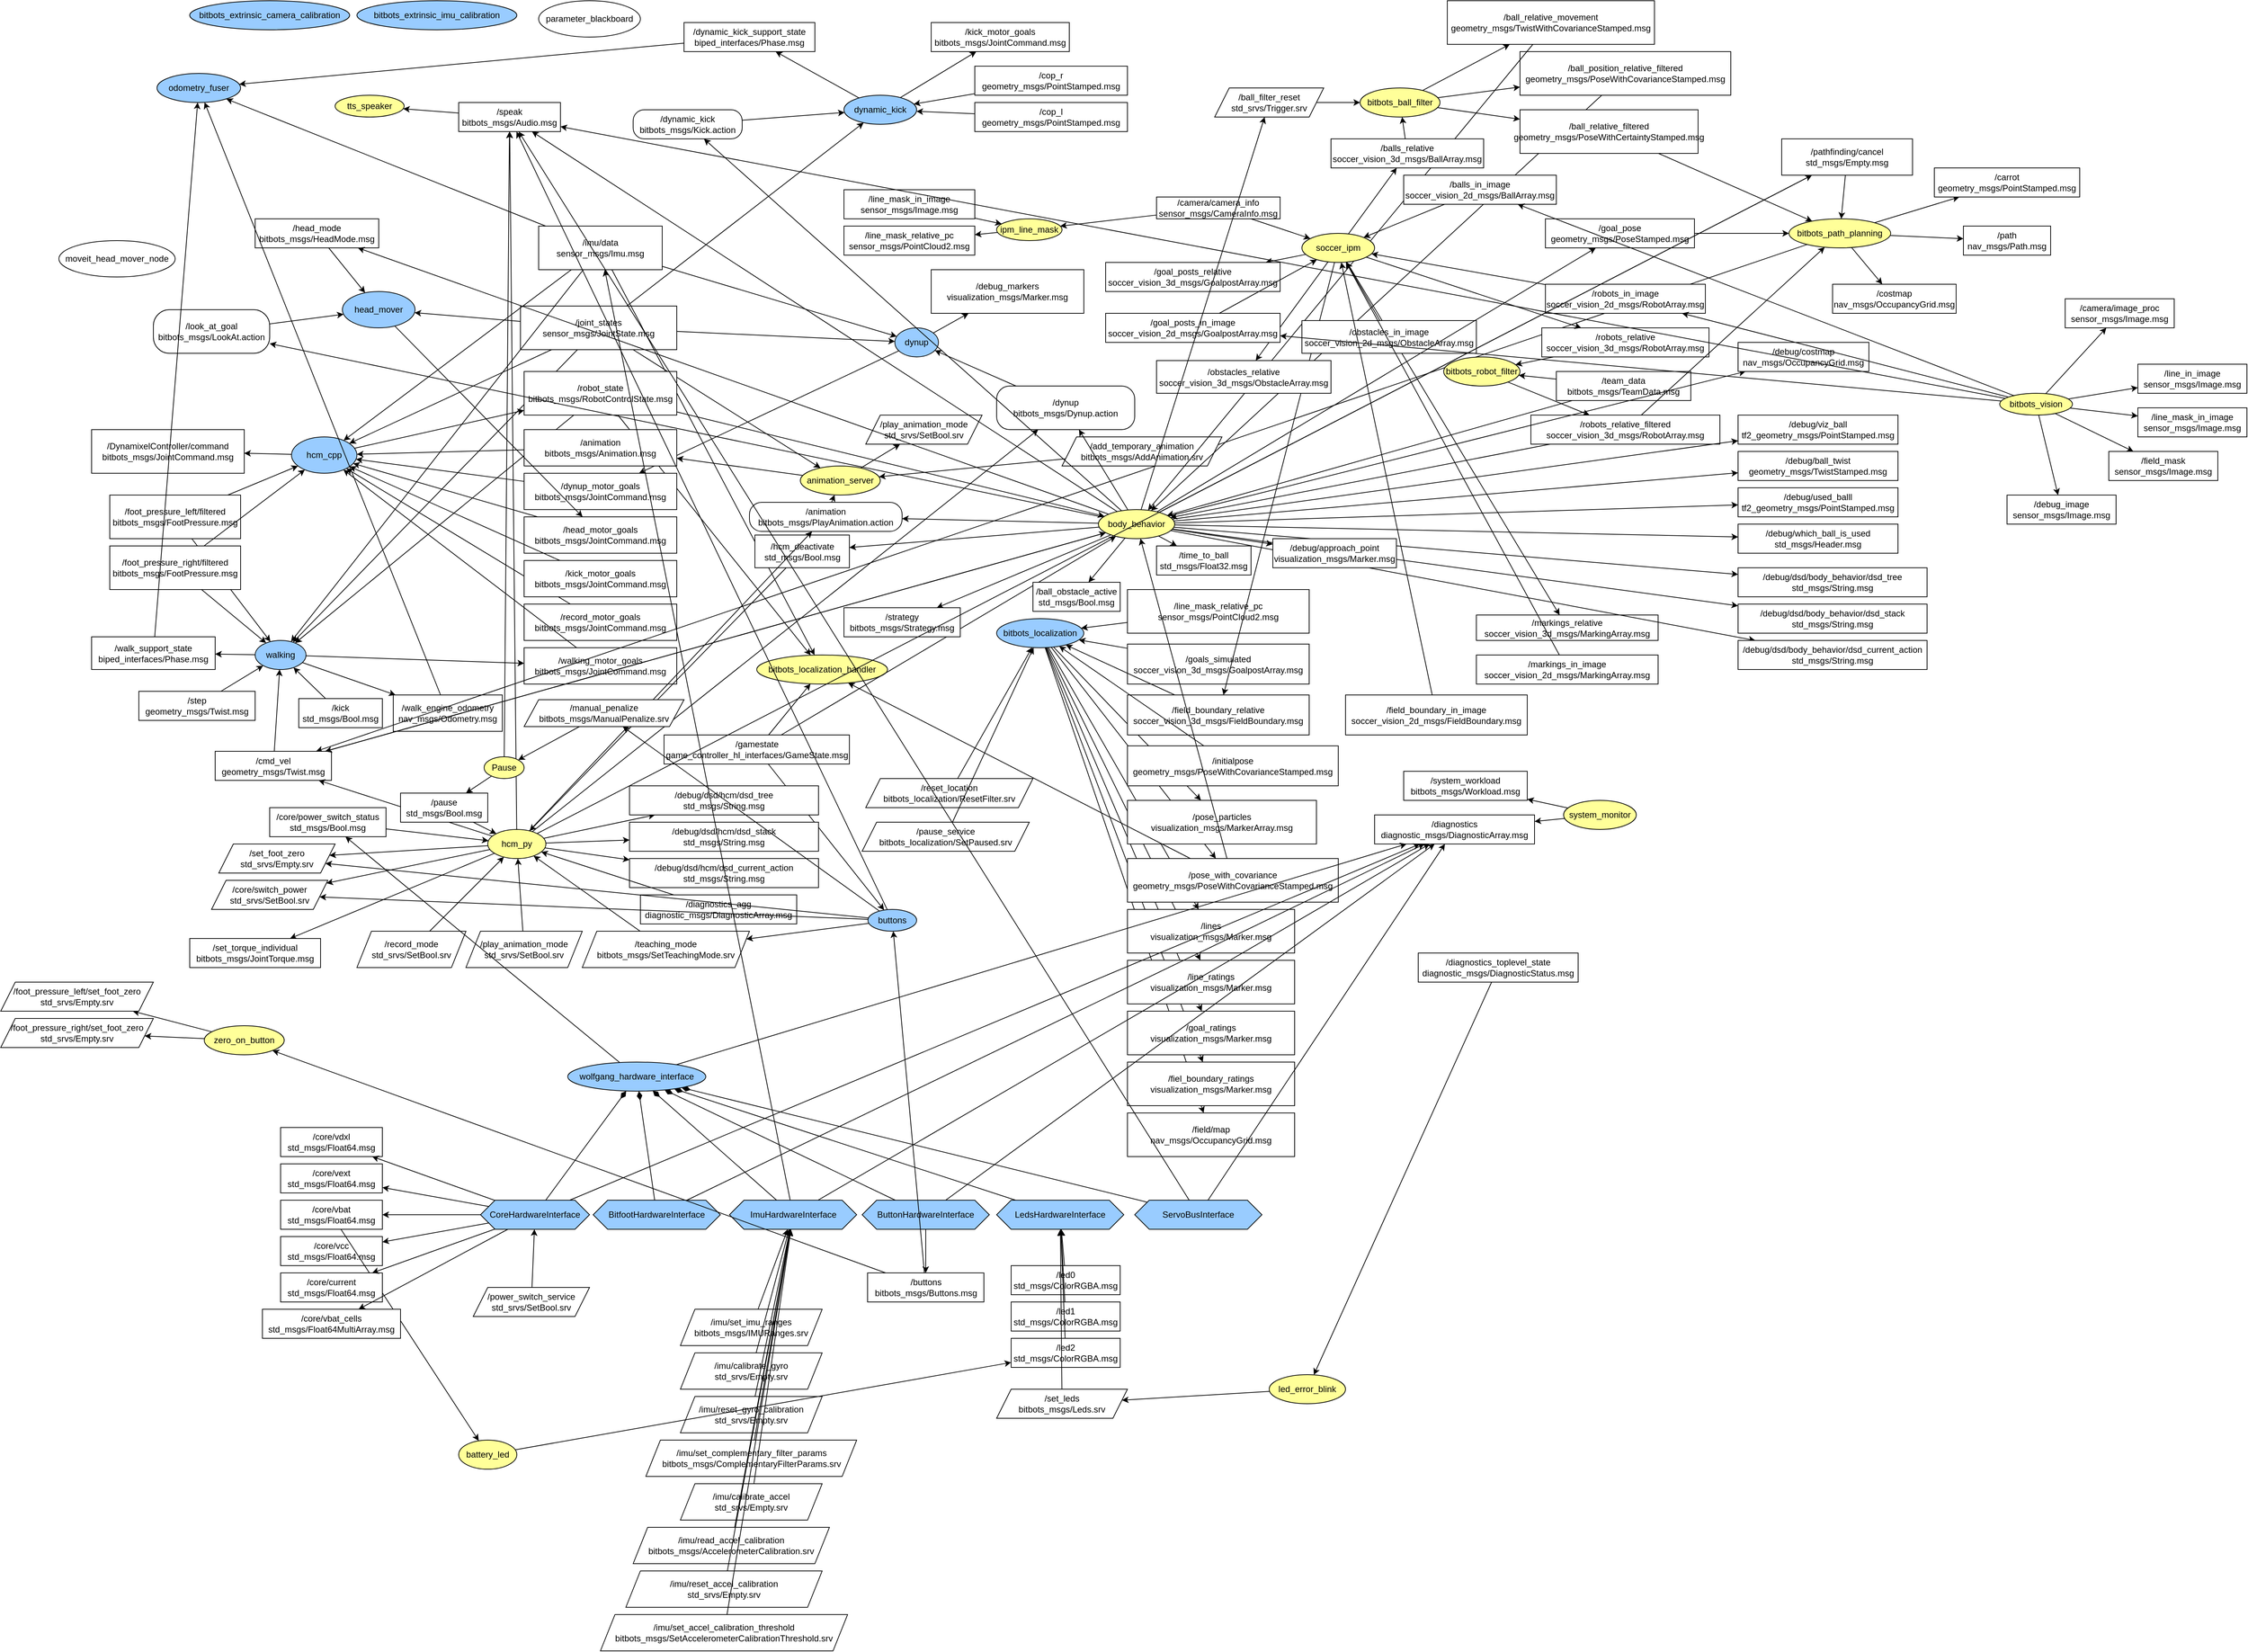 <mxfile version="24.5.2" type="device">
  <diagram name="Page-1" id="sIIO31eCORJTnp77wzJZ">
    <mxGraphModel dx="4998" dy="2246" grid="1" gridSize="10" guides="1" tooltips="1" connect="1" arrows="1" fold="1" page="1" pageScale="1" pageWidth="850" pageHeight="1100" math="0" shadow="0">
      <root>
        <mxCell id="0" />
        <mxCell id="1" parent="0" />
        <mxCell id="JhC2SQrKufpiLV-4lxgd-1" value="parameter_blackboard" style="ellipse;whiteSpace=wrap;html=1;" parent="1" vertex="1">
          <mxGeometry x="40" y="20" width="140" height="50" as="geometry" />
        </mxCell>
        <mxCell id="JhC2SQrKufpiLV-4lxgd-5" style="rounded=0;orthogonalLoop=1;jettySize=auto;html=1;" parent="1" source="JhC2SQrKufpiLV-4lxgd-3" target="JhC2SQrKufpiLV-4lxgd-4" edge="1">
          <mxGeometry relative="1" as="geometry" />
        </mxCell>
        <mxCell id="JhC2SQrKufpiLV-4lxgd-10" style="edgeStyle=none;rounded=0;orthogonalLoop=1;jettySize=auto;html=1;" parent="1" source="JhC2SQrKufpiLV-4lxgd-3" target="JhC2SQrKufpiLV-4lxgd-6" edge="1">
          <mxGeometry relative="1" as="geometry" />
        </mxCell>
        <mxCell id="JhC2SQrKufpiLV-4lxgd-3" value="dynamic_kick" style="ellipse;whiteSpace=wrap;html=1;fillColor=#99CCFF;" parent="1" vertex="1">
          <mxGeometry x="460" y="150" width="100" height="40" as="geometry" />
        </mxCell>
        <mxCell id="JhC2SQrKufpiLV-4lxgd-4" value="/kick_motor_goals&lt;br&gt;bitbots_msgs/JointCommand.msg" style="rounded=0;whiteSpace=wrap;html=1;" parent="1" vertex="1">
          <mxGeometry x="580" y="50" width="190" height="40" as="geometry" />
        </mxCell>
        <mxCell id="JhC2SQrKufpiLV-4lxgd-150" style="edgeStyle=none;rounded=0;orthogonalLoop=1;jettySize=auto;html=1;" parent="1" source="JhC2SQrKufpiLV-4lxgd-6" target="JhC2SQrKufpiLV-4lxgd-149" edge="1">
          <mxGeometry relative="1" as="geometry" />
        </mxCell>
        <mxCell id="JhC2SQrKufpiLV-4lxgd-6" value="/dynamic_kick_support_state&lt;br&gt;biped_interfaces/Phase.msg" style="rounded=0;whiteSpace=wrap;html=1;" parent="1" vertex="1">
          <mxGeometry x="240" y="50" width="180" height="40" as="geometry" />
        </mxCell>
        <mxCell id="JhC2SQrKufpiLV-4lxgd-12" style="edgeStyle=none;rounded=0;orthogonalLoop=1;jettySize=auto;html=1;" parent="1" source="JhC2SQrKufpiLV-4lxgd-11" target="JhC2SQrKufpiLV-4lxgd-3" edge="1">
          <mxGeometry relative="1" as="geometry" />
        </mxCell>
        <mxCell id="JhC2SQrKufpiLV-4lxgd-11" value="/cop_l&lt;br&gt;geometry_msgs/PointStamped.msg" style="rounded=0;whiteSpace=wrap;html=1;" parent="1" vertex="1">
          <mxGeometry x="640" y="160" width="210" height="40" as="geometry" />
        </mxCell>
        <mxCell id="JhC2SQrKufpiLV-4lxgd-14" style="edgeStyle=none;rounded=0;orthogonalLoop=1;jettySize=auto;html=1;" parent="1" source="JhC2SQrKufpiLV-4lxgd-13" target="JhC2SQrKufpiLV-4lxgd-3" edge="1">
          <mxGeometry relative="1" as="geometry" />
        </mxCell>
        <mxCell id="JhC2SQrKufpiLV-4lxgd-13" value="/cop_r&lt;br&gt;geometry_msgs/PointStamped.msg" style="rounded=0;whiteSpace=wrap;html=1;" parent="1" vertex="1">
          <mxGeometry x="640" y="110" width="210" height="40" as="geometry" />
        </mxCell>
        <mxCell id="JhC2SQrKufpiLV-4lxgd-16" style="edgeStyle=none;rounded=0;orthogonalLoop=1;jettySize=auto;html=1;" parent="1" source="JhC2SQrKufpiLV-4lxgd-15" target="JhC2SQrKufpiLV-4lxgd-3" edge="1">
          <mxGeometry relative="1" as="geometry" />
        </mxCell>
        <mxCell id="JhC2SQrKufpiLV-4lxgd-29" style="edgeStyle=none;rounded=0;orthogonalLoop=1;jettySize=auto;html=1;" parent="1" source="JhC2SQrKufpiLV-4lxgd-15" target="JhC2SQrKufpiLV-4lxgd-21" edge="1">
          <mxGeometry relative="1" as="geometry" />
        </mxCell>
        <mxCell id="JhC2SQrKufpiLV-4lxgd-50" style="edgeStyle=none;rounded=0;orthogonalLoop=1;jettySize=auto;html=1;" parent="1" source="JhC2SQrKufpiLV-4lxgd-15" target="JhC2SQrKufpiLV-4lxgd-33" edge="1">
          <mxGeometry relative="1" as="geometry" />
        </mxCell>
        <mxCell id="JhC2SQrKufpiLV-4lxgd-60" style="edgeStyle=none;rounded=0;orthogonalLoop=1;jettySize=auto;html=1;" parent="1" source="JhC2SQrKufpiLV-4lxgd-15" target="JhC2SQrKufpiLV-4lxgd-56" edge="1">
          <mxGeometry relative="1" as="geometry" />
        </mxCell>
        <mxCell id="JhC2SQrKufpiLV-4lxgd-78" style="edgeStyle=none;rounded=0;orthogonalLoop=1;jettySize=auto;html=1;" parent="1" source="JhC2SQrKufpiLV-4lxgd-15" target="JhC2SQrKufpiLV-4lxgd-64" edge="1">
          <mxGeometry relative="1" as="geometry" />
        </mxCell>
        <mxCell id="JhC2SQrKufpiLV-4lxgd-85" style="edgeStyle=none;rounded=0;orthogonalLoop=1;jettySize=auto;html=1;" parent="1" source="JhC2SQrKufpiLV-4lxgd-15" target="JhC2SQrKufpiLV-4lxgd-84" edge="1">
          <mxGeometry relative="1" as="geometry" />
        </mxCell>
        <mxCell id="JhC2SQrKufpiLV-4lxgd-15" value="/joint_states&lt;br&gt;sensor_msgs/JointState.msg" style="rounded=0;whiteSpace=wrap;html=1;" parent="1" vertex="1">
          <mxGeometry x="15" y="440" width="215" height="60" as="geometry" />
        </mxCell>
        <mxCell id="JhC2SQrKufpiLV-4lxgd-20" style="edgeStyle=none;rounded=0;orthogonalLoop=1;jettySize=auto;html=1;" parent="1" source="JhC2SQrKufpiLV-4lxgd-18" target="JhC2SQrKufpiLV-4lxgd-3" edge="1">
          <mxGeometry relative="1" as="geometry" />
        </mxCell>
        <mxCell id="JhC2SQrKufpiLV-4lxgd-18" value="/dynamic_kick&lt;br&gt;bitbots_msgs/Kick.action" style="rounded=1;whiteSpace=wrap;html=1;arcSize=38;" parent="1" vertex="1">
          <mxGeometry x="170" y="170" width="150" height="40" as="geometry" />
        </mxCell>
        <mxCell id="JhC2SQrKufpiLV-4lxgd-23" style="edgeStyle=none;rounded=0;orthogonalLoop=1;jettySize=auto;html=1;" parent="1" source="JhC2SQrKufpiLV-4lxgd-21" target="JhC2SQrKufpiLV-4lxgd-39" edge="1">
          <mxGeometry relative="1" as="geometry">
            <mxPoint x="280" y="553.214" as="targetPoint" />
          </mxGeometry>
        </mxCell>
        <mxCell id="JhC2SQrKufpiLV-4lxgd-25" style="edgeStyle=none;rounded=0;orthogonalLoop=1;jettySize=auto;html=1;" parent="1" source="JhC2SQrKufpiLV-4lxgd-21" target="JhC2SQrKufpiLV-4lxgd-24" edge="1">
          <mxGeometry relative="1" as="geometry" />
        </mxCell>
        <mxCell id="JhC2SQrKufpiLV-4lxgd-21" value="dynup" style="ellipse;whiteSpace=wrap;html=1;fillColor=#99CCFF;" parent="1" vertex="1">
          <mxGeometry x="530" y="470" width="60" height="40" as="geometry" />
        </mxCell>
        <mxCell id="JhC2SQrKufpiLV-4lxgd-24" value="/debug_markers&lt;br&gt;visualization_msgs/Marker.msg" style="rounded=0;whiteSpace=wrap;html=1;" parent="1" vertex="1">
          <mxGeometry x="580" y="390" width="210" height="60" as="geometry" />
        </mxCell>
        <mxCell id="JhC2SQrKufpiLV-4lxgd-28" style="edgeStyle=none;rounded=0;orthogonalLoop=1;jettySize=auto;html=1;" parent="1" source="JhC2SQrKufpiLV-4lxgd-26" target="JhC2SQrKufpiLV-4lxgd-21" edge="1">
          <mxGeometry relative="1" as="geometry" />
        </mxCell>
        <mxCell id="JhC2SQrKufpiLV-4lxgd-55" style="edgeStyle=none;rounded=0;orthogonalLoop=1;jettySize=auto;html=1;" parent="1" source="JhC2SQrKufpiLV-4lxgd-26" target="JhC2SQrKufpiLV-4lxgd-33" edge="1">
          <mxGeometry relative="1" as="geometry" />
        </mxCell>
        <mxCell id="JhC2SQrKufpiLV-4lxgd-81" style="edgeStyle=none;rounded=0;orthogonalLoop=1;jettySize=auto;html=1;" parent="1" source="JhC2SQrKufpiLV-4lxgd-26" target="JhC2SQrKufpiLV-4lxgd-64" edge="1">
          <mxGeometry relative="1" as="geometry" />
        </mxCell>
        <mxCell id="JhC2SQrKufpiLV-4lxgd-127" style="edgeStyle=none;rounded=0;orthogonalLoop=1;jettySize=auto;html=1;" parent="1" source="JhC2SQrKufpiLV-4lxgd-26" target="JhC2SQrKufpiLV-4lxgd-122" edge="1">
          <mxGeometry relative="1" as="geometry" />
        </mxCell>
        <mxCell id="JhC2SQrKufpiLV-4lxgd-153" style="edgeStyle=none;rounded=0;orthogonalLoop=1;jettySize=auto;html=1;" parent="1" source="JhC2SQrKufpiLV-4lxgd-26" target="JhC2SQrKufpiLV-4lxgd-149" edge="1">
          <mxGeometry relative="1" as="geometry" />
        </mxCell>
        <mxCell id="JhC2SQrKufpiLV-4lxgd-26" value="/imu/data&lt;br&gt;sensor_msgs/Imu.msg" style="rounded=0;whiteSpace=wrap;html=1;" parent="1" vertex="1">
          <mxGeometry x="40" y="330" width="170" height="60" as="geometry" />
        </mxCell>
        <mxCell id="JhC2SQrKufpiLV-4lxgd-32" style="edgeStyle=none;rounded=0;orthogonalLoop=1;jettySize=auto;html=1;" parent="1" source="JhC2SQrKufpiLV-4lxgd-31" target="JhC2SQrKufpiLV-4lxgd-21" edge="1">
          <mxGeometry relative="1" as="geometry" />
        </mxCell>
        <mxCell id="JhC2SQrKufpiLV-4lxgd-31" value="/dynup&lt;br&gt;bitbots_msgs/Dynup.action" style="rounded=1;whiteSpace=wrap;html=1;arcSize=30;" parent="1" vertex="1">
          <mxGeometry x="670" y="550" width="190" height="60" as="geometry" />
        </mxCell>
        <mxCell id="JhC2SQrKufpiLV-4lxgd-35" style="edgeStyle=none;rounded=0;orthogonalLoop=1;jettySize=auto;html=1;" parent="1" source="JhC2SQrKufpiLV-4lxgd-33" target="JhC2SQrKufpiLV-4lxgd-34" edge="1">
          <mxGeometry relative="1" as="geometry" />
        </mxCell>
        <mxCell id="JhC2SQrKufpiLV-4lxgd-37" style="edgeStyle=none;rounded=0;orthogonalLoop=1;jettySize=auto;html=1;" parent="1" source="JhC2SQrKufpiLV-4lxgd-33" target="JhC2SQrKufpiLV-4lxgd-36" edge="1">
          <mxGeometry relative="1" as="geometry" />
        </mxCell>
        <mxCell id="JhC2SQrKufpiLV-4lxgd-33" value="hcm_cpp" style="ellipse;whiteSpace=wrap;html=1;fillColor=#99CCFF;" parent="1" vertex="1">
          <mxGeometry x="-300" y="620" width="90" height="50" as="geometry" />
        </mxCell>
        <mxCell id="JhC2SQrKufpiLV-4lxgd-34" value="/DynamixelController/command&lt;br&gt;bitbots_msgs/JointCommand.msg" style="rounded=0;whiteSpace=wrap;html=1;" parent="1" vertex="1">
          <mxGeometry x="-575" y="610" width="210" height="60" as="geometry" />
        </mxCell>
        <mxCell id="JhC2SQrKufpiLV-4lxgd-77" style="edgeStyle=none;rounded=0;orthogonalLoop=1;jettySize=auto;html=1;" parent="1" source="JhC2SQrKufpiLV-4lxgd-36" target="JhC2SQrKufpiLV-4lxgd-64" edge="1">
          <mxGeometry relative="1" as="geometry" />
        </mxCell>
        <mxCell id="JhC2SQrKufpiLV-4lxgd-126" style="edgeStyle=none;rounded=0;orthogonalLoop=1;jettySize=auto;html=1;" parent="1" source="JhC2SQrKufpiLV-4lxgd-36" target="JhC2SQrKufpiLV-4lxgd-122" edge="1">
          <mxGeometry relative="1" as="geometry" />
        </mxCell>
        <mxCell id="fpX3GtE_4_0j5GoOJT0Y-8" style="edgeStyle=none;rounded=0;orthogonalLoop=1;jettySize=auto;html=1;" parent="1" source="JhC2SQrKufpiLV-4lxgd-36" target="fpX3GtE_4_0j5GoOJT0Y-1" edge="1">
          <mxGeometry relative="1" as="geometry" />
        </mxCell>
        <mxCell id="JhC2SQrKufpiLV-4lxgd-36" value="/robot_state&lt;br&gt;bitbots_msgs/RobotControlState.msg" style="rounded=0;whiteSpace=wrap;html=1;" parent="1" vertex="1">
          <mxGeometry x="20" y="530" width="210" height="60" as="geometry" />
        </mxCell>
        <mxCell id="JhC2SQrKufpiLV-4lxgd-44" style="edgeStyle=none;rounded=0;orthogonalLoop=1;jettySize=auto;html=1;" parent="1" source="JhC2SQrKufpiLV-4lxgd-38" target="JhC2SQrKufpiLV-4lxgd-33" edge="1">
          <mxGeometry relative="1" as="geometry" />
        </mxCell>
        <mxCell id="JhC2SQrKufpiLV-4lxgd-38" value="/animation&lt;br&gt;bitbots_msgs/Animation.msg" style="rounded=0;whiteSpace=wrap;html=1;" parent="1" vertex="1">
          <mxGeometry x="20" y="610" width="210" height="50" as="geometry" />
        </mxCell>
        <mxCell id="JhC2SQrKufpiLV-4lxgd-45" style="edgeStyle=none;rounded=0;orthogonalLoop=1;jettySize=auto;html=1;" parent="1" source="JhC2SQrKufpiLV-4lxgd-39" target="JhC2SQrKufpiLV-4lxgd-33" edge="1">
          <mxGeometry relative="1" as="geometry" />
        </mxCell>
        <mxCell id="JhC2SQrKufpiLV-4lxgd-39" value="/dynup_motor_goals&lt;br&gt;bitbots_msgs/JointCommand.msg" style="rounded=0;whiteSpace=wrap;html=1;" parent="1" vertex="1">
          <mxGeometry x="20" y="670" width="210" height="50" as="geometry" />
        </mxCell>
        <mxCell id="JhC2SQrKufpiLV-4lxgd-46" style="edgeStyle=none;rounded=0;orthogonalLoop=1;jettySize=auto;html=1;" parent="1" source="JhC2SQrKufpiLV-4lxgd-40" target="JhC2SQrKufpiLV-4lxgd-33" edge="1">
          <mxGeometry relative="1" as="geometry" />
        </mxCell>
        <mxCell id="JhC2SQrKufpiLV-4lxgd-40" value="/head_motor_goals&lt;br&gt;bitbots_msgs/JointCommand.msg" style="rounded=0;whiteSpace=wrap;html=1;" parent="1" vertex="1">
          <mxGeometry x="20" y="730" width="210" height="50" as="geometry" />
        </mxCell>
        <mxCell id="JhC2SQrKufpiLV-4lxgd-48" style="edgeStyle=none;rounded=0;orthogonalLoop=1;jettySize=auto;html=1;" parent="1" source="JhC2SQrKufpiLV-4lxgd-41" target="JhC2SQrKufpiLV-4lxgd-33" edge="1">
          <mxGeometry relative="1" as="geometry" />
        </mxCell>
        <mxCell id="JhC2SQrKufpiLV-4lxgd-41" value="/record_motor_goals&lt;br&gt;bitbots_msgs/JointCommand.msg" style="rounded=0;whiteSpace=wrap;html=1;" parent="1" vertex="1">
          <mxGeometry x="20" y="850" width="210" height="50" as="geometry" />
        </mxCell>
        <mxCell id="JhC2SQrKufpiLV-4lxgd-47" style="edgeStyle=none;rounded=0;orthogonalLoop=1;jettySize=auto;html=1;" parent="1" source="JhC2SQrKufpiLV-4lxgd-42" target="JhC2SQrKufpiLV-4lxgd-33" edge="1">
          <mxGeometry relative="1" as="geometry" />
        </mxCell>
        <mxCell id="JhC2SQrKufpiLV-4lxgd-42" value="/kick_motor_goals&lt;br&gt;bitbots_msgs/JointCommand.msg" style="rounded=0;whiteSpace=wrap;html=1;" parent="1" vertex="1">
          <mxGeometry x="20" y="790" width="210" height="50" as="geometry" />
        </mxCell>
        <mxCell id="JhC2SQrKufpiLV-4lxgd-49" style="edgeStyle=none;rounded=0;orthogonalLoop=1;jettySize=auto;html=1;" parent="1" source="JhC2SQrKufpiLV-4lxgd-43" target="JhC2SQrKufpiLV-4lxgd-33" edge="1">
          <mxGeometry relative="1" as="geometry" />
        </mxCell>
        <mxCell id="JhC2SQrKufpiLV-4lxgd-43" value="/walking_motor_goals&lt;br&gt;bitbots_msgs/JointCommand.msg" style="rounded=0;whiteSpace=wrap;html=1;" parent="1" vertex="1">
          <mxGeometry x="20" y="910" width="210" height="50" as="geometry" />
        </mxCell>
        <mxCell id="JhC2SQrKufpiLV-4lxgd-53" style="edgeStyle=none;rounded=0;orthogonalLoop=1;jettySize=auto;html=1;" parent="1" source="JhC2SQrKufpiLV-4lxgd-51" target="JhC2SQrKufpiLV-4lxgd-33" edge="1">
          <mxGeometry relative="1" as="geometry" />
        </mxCell>
        <mxCell id="JhC2SQrKufpiLV-4lxgd-82" style="edgeStyle=none;rounded=0;orthogonalLoop=1;jettySize=auto;html=1;" parent="1" source="JhC2SQrKufpiLV-4lxgd-51" target="JhC2SQrKufpiLV-4lxgd-64" edge="1">
          <mxGeometry relative="1" as="geometry" />
        </mxCell>
        <mxCell id="JhC2SQrKufpiLV-4lxgd-51" value="/foot_pressure_left/filtered&lt;br&gt;bitbots_msgs/FootPressure.msg" style="rounded=0;whiteSpace=wrap;html=1;" parent="1" vertex="1">
          <mxGeometry x="-550" y="700" width="180" height="60" as="geometry" />
        </mxCell>
        <mxCell id="JhC2SQrKufpiLV-4lxgd-54" style="edgeStyle=none;rounded=0;orthogonalLoop=1;jettySize=auto;html=1;" parent="1" source="JhC2SQrKufpiLV-4lxgd-52" target="JhC2SQrKufpiLV-4lxgd-33" edge="1">
          <mxGeometry relative="1" as="geometry" />
        </mxCell>
        <mxCell id="JhC2SQrKufpiLV-4lxgd-83" style="edgeStyle=none;rounded=0;orthogonalLoop=1;jettySize=auto;html=1;" parent="1" source="JhC2SQrKufpiLV-4lxgd-52" target="JhC2SQrKufpiLV-4lxgd-64" edge="1">
          <mxGeometry relative="1" as="geometry" />
        </mxCell>
        <mxCell id="JhC2SQrKufpiLV-4lxgd-52" value="/foot_pressure_right/filtered&lt;br&gt;bitbots_msgs/FootPressure.msg" style="rounded=0;whiteSpace=wrap;html=1;" parent="1" vertex="1">
          <mxGeometry x="-550" y="770" width="180" height="60" as="geometry" />
        </mxCell>
        <mxCell id="JhC2SQrKufpiLV-4lxgd-57" style="edgeStyle=none;rounded=0;orthogonalLoop=1;jettySize=auto;html=1;" parent="1" source="JhC2SQrKufpiLV-4lxgd-56" target="JhC2SQrKufpiLV-4lxgd-40" edge="1">
          <mxGeometry relative="1" as="geometry" />
        </mxCell>
        <mxCell id="JhC2SQrKufpiLV-4lxgd-56" value="head_mover" style="ellipse;whiteSpace=wrap;html=1;fillColor=#99CCFF;" parent="1" vertex="1">
          <mxGeometry x="-230" y="420" width="100" height="50" as="geometry" />
        </mxCell>
        <mxCell id="JhC2SQrKufpiLV-4lxgd-59" style="edgeStyle=none;rounded=0;orthogonalLoop=1;jettySize=auto;html=1;" parent="1" source="JhC2SQrKufpiLV-4lxgd-58" target="JhC2SQrKufpiLV-4lxgd-56" edge="1">
          <mxGeometry relative="1" as="geometry" />
        </mxCell>
        <mxCell id="JhC2SQrKufpiLV-4lxgd-58" value="/head_mode&lt;br&gt;bitbots_msgs/HeadMode.msg" style="rounded=0;whiteSpace=wrap;html=1;" parent="1" vertex="1">
          <mxGeometry x="-350" y="320" width="170" height="40" as="geometry" />
        </mxCell>
        <mxCell id="JhC2SQrKufpiLV-4lxgd-61" value="moveit_head_mover_node" style="ellipse;whiteSpace=wrap;html=1;" parent="1" vertex="1">
          <mxGeometry x="-620" y="350" width="160" height="50" as="geometry" />
        </mxCell>
        <mxCell id="JhC2SQrKufpiLV-4lxgd-63" style="edgeStyle=none;rounded=0;orthogonalLoop=1;jettySize=auto;html=1;" parent="1" source="JhC2SQrKufpiLV-4lxgd-62" target="JhC2SQrKufpiLV-4lxgd-56" edge="1">
          <mxGeometry relative="1" as="geometry" />
        </mxCell>
        <mxCell id="JhC2SQrKufpiLV-4lxgd-62" value="/look_at_goal&lt;br&gt;bitbots_msgs/LookAt.action" style="rounded=1;whiteSpace=wrap;html=1;arcSize=37;" parent="1" vertex="1">
          <mxGeometry x="-490" y="445" width="160" height="60" as="geometry" />
        </mxCell>
        <mxCell id="JhC2SQrKufpiLV-4lxgd-66" style="edgeStyle=none;rounded=0;orthogonalLoop=1;jettySize=auto;html=1;" parent="1" source="JhC2SQrKufpiLV-4lxgd-64" target="JhC2SQrKufpiLV-4lxgd-43" edge="1">
          <mxGeometry relative="1" as="geometry" />
        </mxCell>
        <mxCell id="JhC2SQrKufpiLV-4lxgd-68" style="edgeStyle=none;rounded=0;orthogonalLoop=1;jettySize=auto;html=1;" parent="1" source="JhC2SQrKufpiLV-4lxgd-64" target="JhC2SQrKufpiLV-4lxgd-67" edge="1">
          <mxGeometry relative="1" as="geometry" />
        </mxCell>
        <mxCell id="JhC2SQrKufpiLV-4lxgd-70" style="edgeStyle=none;rounded=0;orthogonalLoop=1;jettySize=auto;html=1;" parent="1" source="JhC2SQrKufpiLV-4lxgd-64" target="JhC2SQrKufpiLV-4lxgd-69" edge="1">
          <mxGeometry relative="1" as="geometry" />
        </mxCell>
        <mxCell id="JhC2SQrKufpiLV-4lxgd-64" value="walking" style="ellipse;whiteSpace=wrap;html=1;fillColor=#99CCFF;" parent="1" vertex="1">
          <mxGeometry x="-350" y="900" width="70" height="40" as="geometry" />
        </mxCell>
        <mxCell id="JhC2SQrKufpiLV-4lxgd-152" style="edgeStyle=none;rounded=0;orthogonalLoop=1;jettySize=auto;html=1;" parent="1" source="JhC2SQrKufpiLV-4lxgd-67" target="JhC2SQrKufpiLV-4lxgd-149" edge="1">
          <mxGeometry relative="1" as="geometry" />
        </mxCell>
        <mxCell id="JhC2SQrKufpiLV-4lxgd-67" value="/walk_engine_odometry&lt;br&gt;nav_msgs/Odometry.msg" style="rounded=0;whiteSpace=wrap;html=1;" parent="1" vertex="1">
          <mxGeometry x="-160" y="975" width="150" height="50" as="geometry" />
        </mxCell>
        <mxCell id="JhC2SQrKufpiLV-4lxgd-151" style="edgeStyle=none;rounded=0;orthogonalLoop=1;jettySize=auto;html=1;" parent="1" source="JhC2SQrKufpiLV-4lxgd-69" target="JhC2SQrKufpiLV-4lxgd-149" edge="1">
          <mxGeometry relative="1" as="geometry" />
        </mxCell>
        <mxCell id="JhC2SQrKufpiLV-4lxgd-69" value="/walk_support_state&lt;br&gt;biped_interfaces/Phase.msg" style="rounded=0;whiteSpace=wrap;html=1;" parent="1" vertex="1">
          <mxGeometry x="-575" y="895" width="170" height="45" as="geometry" />
        </mxCell>
        <mxCell id="JhC2SQrKufpiLV-4lxgd-72" style="edgeStyle=none;rounded=0;orthogonalLoop=1;jettySize=auto;html=1;" parent="1" source="JhC2SQrKufpiLV-4lxgd-71" target="JhC2SQrKufpiLV-4lxgd-64" edge="1">
          <mxGeometry relative="1" as="geometry" />
        </mxCell>
        <mxCell id="JhC2SQrKufpiLV-4lxgd-71" value="/step&lt;br&gt;geometry_msgs/Twist.msg" style="rounded=0;whiteSpace=wrap;html=1;" parent="1" vertex="1">
          <mxGeometry x="-510" y="970" width="160" height="40" as="geometry" />
        </mxCell>
        <mxCell id="JhC2SQrKufpiLV-4lxgd-74" style="edgeStyle=none;rounded=0;orthogonalLoop=1;jettySize=auto;html=1;" parent="1" source="JhC2SQrKufpiLV-4lxgd-73" target="JhC2SQrKufpiLV-4lxgd-64" edge="1">
          <mxGeometry relative="1" as="geometry" />
        </mxCell>
        <mxCell id="4nDDzAGMXsitAhgB7cGN-47" style="edgeStyle=none;rounded=0;orthogonalLoop=1;jettySize=auto;html=1;endArrow=none;endFill=0;startArrow=classic;startFill=1;" parent="1" source="JhC2SQrKufpiLV-4lxgd-73" target="4nDDzAGMXsitAhgB7cGN-40" edge="1">
          <mxGeometry relative="1" as="geometry" />
        </mxCell>
        <mxCell id="fpX3GtE_4_0j5GoOJT0Y-10" style="edgeStyle=none;rounded=0;orthogonalLoop=1;jettySize=auto;html=1;" parent="1" source="JhC2SQrKufpiLV-4lxgd-73" target="fpX3GtE_4_0j5GoOJT0Y-1" edge="1">
          <mxGeometry relative="1" as="geometry" />
        </mxCell>
        <mxCell id="JhC2SQrKufpiLV-4lxgd-73" value="/cmd_vel&lt;br&gt;geometry_msgs/Twist.msg" style="rounded=0;whiteSpace=wrap;html=1;" parent="1" vertex="1">
          <mxGeometry x="-405" y="1052.5" width="160" height="40" as="geometry" />
        </mxCell>
        <mxCell id="JhC2SQrKufpiLV-4lxgd-80" style="edgeStyle=none;rounded=0;orthogonalLoop=1;jettySize=auto;html=1;" parent="1" source="JhC2SQrKufpiLV-4lxgd-79" target="JhC2SQrKufpiLV-4lxgd-64" edge="1">
          <mxGeometry relative="1" as="geometry" />
        </mxCell>
        <mxCell id="JhC2SQrKufpiLV-4lxgd-79" value="/kick&lt;br&gt;std_msgs/Bool.msg" style="rounded=0;whiteSpace=wrap;html=1;" parent="1" vertex="1">
          <mxGeometry x="-290" y="980" width="115" height="40" as="geometry" />
        </mxCell>
        <mxCell id="JhC2SQrKufpiLV-4lxgd-87" style="edgeStyle=none;rounded=0;orthogonalLoop=1;jettySize=auto;html=1;" parent="1" source="JhC2SQrKufpiLV-4lxgd-84" target="JhC2SQrKufpiLV-4lxgd-86" edge="1">
          <mxGeometry relative="1" as="geometry" />
        </mxCell>
        <mxCell id="JhC2SQrKufpiLV-4lxgd-88" style="edgeStyle=none;rounded=0;orthogonalLoop=1;jettySize=auto;html=1;" parent="1" source="JhC2SQrKufpiLV-4lxgd-84" target="JhC2SQrKufpiLV-4lxgd-38" edge="1">
          <mxGeometry relative="1" as="geometry" />
        </mxCell>
        <mxCell id="JhC2SQrKufpiLV-4lxgd-84" value="animation_server" style="ellipse;whiteSpace=wrap;html=1;fillColor=#FFFF99;" parent="1" vertex="1">
          <mxGeometry x="400" y="660" width="110" height="40" as="geometry" />
        </mxCell>
        <mxCell id="JhC2SQrKufpiLV-4lxgd-86" value="/play_animation_mode&lt;br&gt;std_srvs/SetBool.srv" style="shape=parallelogram;perimeter=parallelogramPerimeter;whiteSpace=wrap;html=1;fixedSize=1;" parent="1" vertex="1">
          <mxGeometry x="490" y="590" width="160" height="40" as="geometry" />
        </mxCell>
        <mxCell id="JhC2SQrKufpiLV-4lxgd-90" style="edgeStyle=none;rounded=0;orthogonalLoop=1;jettySize=auto;html=1;" parent="1" source="JhC2SQrKufpiLV-4lxgd-89" target="JhC2SQrKufpiLV-4lxgd-84" edge="1">
          <mxGeometry relative="1" as="geometry" />
        </mxCell>
        <mxCell id="JhC2SQrKufpiLV-4lxgd-89" value="/add_temporary_animation&lt;br&gt;bitbots_msgs/AddAnimation.srv" style="shape=parallelogram;perimeter=parallelogramPerimeter;whiteSpace=wrap;html=1;fixedSize=1;" parent="1" vertex="1">
          <mxGeometry x="760" y="620" width="220" height="40" as="geometry" />
        </mxCell>
        <mxCell id="JhC2SQrKufpiLV-4lxgd-92" style="edgeStyle=none;rounded=0;orthogonalLoop=1;jettySize=auto;html=1;" parent="1" source="JhC2SQrKufpiLV-4lxgd-91" target="JhC2SQrKufpiLV-4lxgd-84" edge="1">
          <mxGeometry relative="1" as="geometry" />
        </mxCell>
        <mxCell id="JhC2SQrKufpiLV-4lxgd-91" value="/animation&lt;br&gt;bitbots_msgs/PlayAnimation.action" style="rounded=1;whiteSpace=wrap;html=1;arcSize=42;" parent="1" vertex="1">
          <mxGeometry x="330" y="710" width="210" height="40" as="geometry" />
        </mxCell>
        <mxCell id="JhC2SQrKufpiLV-4lxgd-103" style="edgeStyle=none;rounded=0;orthogonalLoop=1;jettySize=auto;html=1;" parent="1" source="JhC2SQrKufpiLV-4lxgd-93" target="JhC2SQrKufpiLV-4lxgd-102" edge="1">
          <mxGeometry relative="1" as="geometry" />
        </mxCell>
        <mxCell id="JhC2SQrKufpiLV-4lxgd-105" style="edgeStyle=none;rounded=0;orthogonalLoop=1;jettySize=auto;html=1;" parent="1" source="JhC2SQrKufpiLV-4lxgd-93" target="JhC2SQrKufpiLV-4lxgd-104" edge="1">
          <mxGeometry relative="1" as="geometry" />
        </mxCell>
        <mxCell id="JhC2SQrKufpiLV-4lxgd-108" style="edgeStyle=none;rounded=0;orthogonalLoop=1;jettySize=auto;html=1;" parent="1" source="JhC2SQrKufpiLV-4lxgd-93" target="JhC2SQrKufpiLV-4lxgd-106" edge="1">
          <mxGeometry relative="1" as="geometry" />
        </mxCell>
        <mxCell id="JhC2SQrKufpiLV-4lxgd-111" style="edgeStyle=none;rounded=0;orthogonalLoop=1;jettySize=auto;html=1;" parent="1" source="JhC2SQrKufpiLV-4lxgd-93" target="JhC2SQrKufpiLV-4lxgd-109" edge="1">
          <mxGeometry relative="1" as="geometry" />
        </mxCell>
        <mxCell id="JhC2SQrKufpiLV-4lxgd-112" style="edgeStyle=none;rounded=0;orthogonalLoop=1;jettySize=auto;html=1;" parent="1" source="JhC2SQrKufpiLV-4lxgd-93" target="JhC2SQrKufpiLV-4lxgd-110" edge="1">
          <mxGeometry relative="1" as="geometry" />
        </mxCell>
        <mxCell id="JhC2SQrKufpiLV-4lxgd-115" style="edgeStyle=none;rounded=0;orthogonalLoop=1;jettySize=auto;html=1;" parent="1" source="JhC2SQrKufpiLV-4lxgd-93" target="JhC2SQrKufpiLV-4lxgd-113" edge="1">
          <mxGeometry relative="1" as="geometry" />
        </mxCell>
        <mxCell id="JhC2SQrKufpiLV-4lxgd-116" style="edgeStyle=none;rounded=0;orthogonalLoop=1;jettySize=auto;html=1;" parent="1" source="JhC2SQrKufpiLV-4lxgd-93" target="JhC2SQrKufpiLV-4lxgd-114" edge="1">
          <mxGeometry relative="1" as="geometry" />
        </mxCell>
        <mxCell id="JhC2SQrKufpiLV-4lxgd-93" value="bitbots_localization" style="ellipse;whiteSpace=wrap;html=1;fillColor=#99CCFF;" parent="1" vertex="1">
          <mxGeometry x="670" y="870" width="120" height="40" as="geometry" />
        </mxCell>
        <mxCell id="JhC2SQrKufpiLV-4lxgd-95" style="edgeStyle=none;rounded=0;orthogonalLoop=1;jettySize=auto;html=1;" parent="1" source="JhC2SQrKufpiLV-4lxgd-94" target="JhC2SQrKufpiLV-4lxgd-93" edge="1">
          <mxGeometry relative="1" as="geometry" />
        </mxCell>
        <mxCell id="JhC2SQrKufpiLV-4lxgd-94" value="/line_mask_relative_pc&lt;br&gt;sensor_msgs/PointCloud2.msg" style="rounded=0;whiteSpace=wrap;html=1;" parent="1" vertex="1">
          <mxGeometry x="850" y="830" width="250" height="60" as="geometry" />
        </mxCell>
        <mxCell id="JhC2SQrKufpiLV-4lxgd-97" style="edgeStyle=none;rounded=0;orthogonalLoop=1;jettySize=auto;html=1;" parent="1" source="JhC2SQrKufpiLV-4lxgd-96" target="JhC2SQrKufpiLV-4lxgd-93" edge="1">
          <mxGeometry relative="1" as="geometry" />
        </mxCell>
        <mxCell id="JhC2SQrKufpiLV-4lxgd-96" value="/goals_simulated&lt;br&gt;soccer_vision_3d_msgs/GoalpostArray.msg" style="rounded=0;whiteSpace=wrap;html=1;" parent="1" vertex="1">
          <mxGeometry x="850" y="905" width="250" height="55" as="geometry" />
        </mxCell>
        <mxCell id="JhC2SQrKufpiLV-4lxgd-99" style="edgeStyle=none;rounded=0;orthogonalLoop=1;jettySize=auto;html=1;" parent="1" source="JhC2SQrKufpiLV-4lxgd-98" target="JhC2SQrKufpiLV-4lxgd-93" edge="1">
          <mxGeometry relative="1" as="geometry" />
        </mxCell>
        <mxCell id="JhC2SQrKufpiLV-4lxgd-98" value="/field_boundary_relative&lt;br&gt;soccer_vision_3d_msgs/FieldBoundary.msg" style="rounded=0;whiteSpace=wrap;html=1;" parent="1" vertex="1">
          <mxGeometry x="850" y="975" width="250" height="55" as="geometry" />
        </mxCell>
        <mxCell id="JhC2SQrKufpiLV-4lxgd-101" style="edgeStyle=none;rounded=0;orthogonalLoop=1;jettySize=auto;html=1;" parent="1" source="JhC2SQrKufpiLV-4lxgd-100" target="JhC2SQrKufpiLV-4lxgd-93" edge="1">
          <mxGeometry relative="1" as="geometry" />
        </mxCell>
        <mxCell id="JhC2SQrKufpiLV-4lxgd-100" value="/initialpose&lt;br&gt;geometry_msgs/PoseWithCovarianceStamped.msg" style="rounded=0;whiteSpace=wrap;html=1;" parent="1" vertex="1">
          <mxGeometry x="850" y="1045" width="290" height="55" as="geometry" />
        </mxCell>
        <mxCell id="JhC2SQrKufpiLV-4lxgd-102" value="/pose_particles&lt;br&gt;visualization_msgs/MarkerArray.msg" style="rounded=0;whiteSpace=wrap;html=1;" parent="1" vertex="1">
          <mxGeometry x="850" y="1120" width="260" height="60" as="geometry" />
        </mxCell>
        <mxCell id="JhC2SQrKufpiLV-4lxgd-123" style="edgeStyle=none;rounded=0;orthogonalLoop=1;jettySize=auto;html=1;" parent="1" source="JhC2SQrKufpiLV-4lxgd-104" target="JhC2SQrKufpiLV-4lxgd-122" edge="1">
          <mxGeometry relative="1" as="geometry" />
        </mxCell>
        <mxCell id="fpX3GtE_4_0j5GoOJT0Y-6" style="edgeStyle=none;rounded=0;orthogonalLoop=1;jettySize=auto;html=1;" parent="1" source="JhC2SQrKufpiLV-4lxgd-104" target="fpX3GtE_4_0j5GoOJT0Y-1" edge="1">
          <mxGeometry relative="1" as="geometry" />
        </mxCell>
        <mxCell id="JhC2SQrKufpiLV-4lxgd-104" value="/pose_with_covariance&lt;br&gt;geometry_msgs/PoseWithCovarianceStamped.msg" style="rounded=0;whiteSpace=wrap;html=1;" parent="1" vertex="1">
          <mxGeometry x="850" y="1200" width="290" height="60" as="geometry" />
        </mxCell>
        <mxCell id="JhC2SQrKufpiLV-4lxgd-106" value="/lines&lt;br&gt;visualization_msgs/Marker.msg" style="rounded=0;whiteSpace=wrap;html=1;" parent="1" vertex="1">
          <mxGeometry x="850" y="1270" width="230" height="60" as="geometry" />
        </mxCell>
        <mxCell id="JhC2SQrKufpiLV-4lxgd-109" value="/line_ratings&lt;br&gt;visualization_msgs/Marker.msg" style="rounded=0;whiteSpace=wrap;html=1;" parent="1" vertex="1">
          <mxGeometry x="850" y="1340" width="230" height="60" as="geometry" />
        </mxCell>
        <mxCell id="JhC2SQrKufpiLV-4lxgd-110" value="/goal_ratings&lt;br&gt;visualization_msgs/Marker.msg" style="rounded=0;whiteSpace=wrap;html=1;" parent="1" vertex="1">
          <mxGeometry x="850" y="1410" width="230" height="60" as="geometry" />
        </mxCell>
        <mxCell id="JhC2SQrKufpiLV-4lxgd-113" value="/fiel_boundary_ratings&lt;br&gt;visualization_msgs/Marker.msg" style="rounded=0;whiteSpace=wrap;html=1;" parent="1" vertex="1">
          <mxGeometry x="850" y="1480" width="230" height="60" as="geometry" />
        </mxCell>
        <mxCell id="JhC2SQrKufpiLV-4lxgd-114" value="/field/map&lt;br&gt;nav_msgs/OccupancyGrid.msg" style="rounded=0;whiteSpace=wrap;html=1;" parent="1" vertex="1">
          <mxGeometry x="850" y="1550" width="230" height="60" as="geometry" />
        </mxCell>
        <mxCell id="JhC2SQrKufpiLV-4lxgd-120" style="edgeStyle=none;rounded=0;orthogonalLoop=1;jettySize=auto;html=1;" parent="1" source="JhC2SQrKufpiLV-4lxgd-117" target="JhC2SQrKufpiLV-4lxgd-93" edge="1">
          <mxGeometry relative="1" as="geometry" />
        </mxCell>
        <mxCell id="JhC2SQrKufpiLV-4lxgd-117" value="/reset_location&lt;br&gt;bitbots_localization/ResetFilter.srv" style="shape=parallelogram;perimeter=parallelogramPerimeter;whiteSpace=wrap;html=1;fixedSize=1;" parent="1" vertex="1">
          <mxGeometry x="490" y="1090" width="230" height="40" as="geometry" />
        </mxCell>
        <mxCell id="JhC2SQrKufpiLV-4lxgd-121" style="edgeStyle=none;rounded=0;orthogonalLoop=1;jettySize=auto;html=1;" parent="1" source="JhC2SQrKufpiLV-4lxgd-118" target="JhC2SQrKufpiLV-4lxgd-93" edge="1">
          <mxGeometry relative="1" as="geometry" />
        </mxCell>
        <mxCell id="JhC2SQrKufpiLV-4lxgd-118" value="/pause_service&lt;br&gt;bitbots_localization/SetPaused.srv" style="shape=parallelogram;perimeter=parallelogramPerimeter;whiteSpace=wrap;html=1;fixedSize=1;" parent="1" vertex="1">
          <mxGeometry x="485" y="1150" width="230" height="40" as="geometry" />
        </mxCell>
        <mxCell id="JhC2SQrKufpiLV-4lxgd-122" value="bitbots_localization_handler" style="ellipse;whiteSpace=wrap;html=1;fillColor=#FFFF99;" parent="1" vertex="1">
          <mxGeometry x="340" y="920" width="180" height="40" as="geometry" />
        </mxCell>
        <mxCell id="JhC2SQrKufpiLV-4lxgd-125" style="edgeStyle=none;rounded=0;orthogonalLoop=1;jettySize=auto;html=1;" parent="1" source="JhC2SQrKufpiLV-4lxgd-124" target="JhC2SQrKufpiLV-4lxgd-122" edge="1">
          <mxGeometry relative="1" as="geometry" />
        </mxCell>
        <mxCell id="fpX3GtE_4_0j5GoOJT0Y-4" style="edgeStyle=none;rounded=0;orthogonalLoop=1;jettySize=auto;html=1;" parent="1" source="JhC2SQrKufpiLV-4lxgd-124" target="fpX3GtE_4_0j5GoOJT0Y-1" edge="1">
          <mxGeometry relative="1" as="geometry" />
        </mxCell>
        <mxCell id="pfR498oJDXfGDOZ6qyqy-82" style="edgeStyle=none;rounded=0;orthogonalLoop=1;jettySize=auto;html=1;" parent="1" source="JhC2SQrKufpiLV-4lxgd-124" target="pfR498oJDXfGDOZ6qyqy-75" edge="1">
          <mxGeometry relative="1" as="geometry" />
        </mxCell>
        <mxCell id="JhC2SQrKufpiLV-4lxgd-124" value="/gamestate&lt;br&gt;game_controller_hl_interfaces/GameState.msg" style="rounded=0;whiteSpace=wrap;html=1;" parent="1" vertex="1">
          <mxGeometry x="212.5" y="1030" width="255" height="40" as="geometry" />
        </mxCell>
        <mxCell id="JhC2SQrKufpiLV-4lxgd-131" style="edgeStyle=none;rounded=0;orthogonalLoop=1;jettySize=auto;html=1;" parent="1" source="JhC2SQrKufpiLV-4lxgd-129" target="JhC2SQrKufpiLV-4lxgd-130" edge="1">
          <mxGeometry relative="1" as="geometry" />
        </mxCell>
        <mxCell id="JhC2SQrKufpiLV-4lxgd-134" style="edgeStyle=none;rounded=0;orthogonalLoop=1;jettySize=auto;html=1;" parent="1" source="JhC2SQrKufpiLV-4lxgd-129" target="JhC2SQrKufpiLV-4lxgd-132" edge="1">
          <mxGeometry relative="1" as="geometry" />
        </mxCell>
        <mxCell id="JhC2SQrKufpiLV-4lxgd-136" style="edgeStyle=none;rounded=0;orthogonalLoop=1;jettySize=auto;html=1;" parent="1" source="JhC2SQrKufpiLV-4lxgd-129" target="JhC2SQrKufpiLV-4lxgd-135" edge="1">
          <mxGeometry relative="1" as="geometry" />
        </mxCell>
        <mxCell id="JhC2SQrKufpiLV-4lxgd-129" value="bitbots_ball_filter" style="ellipse;whiteSpace=wrap;html=1;fillColor=#FFFF99;" parent="1" vertex="1">
          <mxGeometry x="1170" y="140" width="110" height="40" as="geometry" />
        </mxCell>
        <mxCell id="fpX3GtE_4_0j5GoOJT0Y-3" style="edgeStyle=none;rounded=0;orthogonalLoop=1;jettySize=auto;html=1;" parent="1" source="JhC2SQrKufpiLV-4lxgd-130" target="fpX3GtE_4_0j5GoOJT0Y-1" edge="1">
          <mxGeometry relative="1" as="geometry" />
        </mxCell>
        <mxCell id="JhC2SQrKufpiLV-4lxgd-130" value="/ball_position_relative_filtered&lt;br&gt;geometry_msgs/PoseWithCovarianceStamped.msg" style="rounded=0;whiteSpace=wrap;html=1;" parent="1" vertex="1">
          <mxGeometry x="1390" y="90" width="290" height="60" as="geometry" />
        </mxCell>
        <mxCell id="fpX3GtE_4_0j5GoOJT0Y-9" style="edgeStyle=none;rounded=0;orthogonalLoop=1;jettySize=auto;html=1;" parent="1" source="JhC2SQrKufpiLV-4lxgd-132" target="fpX3GtE_4_0j5GoOJT0Y-1" edge="1">
          <mxGeometry relative="1" as="geometry" />
        </mxCell>
        <mxCell id="JhC2SQrKufpiLV-4lxgd-132" value="/ball_relative_movement&lt;br&gt;geometry_msgs/TwistWithCovarianceStamped.msg" style="rounded=0;whiteSpace=wrap;html=1;" parent="1" vertex="1">
          <mxGeometry x="1290" y="20" width="285" height="60" as="geometry" />
        </mxCell>
        <mxCell id="4nDDzAGMXsitAhgB7cGN-41" style="edgeStyle=none;rounded=0;orthogonalLoop=1;jettySize=auto;html=1;" parent="1" source="JhC2SQrKufpiLV-4lxgd-135" target="4nDDzAGMXsitAhgB7cGN-40" edge="1">
          <mxGeometry relative="1" as="geometry" />
        </mxCell>
        <mxCell id="JhC2SQrKufpiLV-4lxgd-135" value="/ball_relative_filtered&lt;br&gt;geometry_msgs/PoseWithCertaintyStamped.msg" style="rounded=0;whiteSpace=wrap;html=1;" parent="1" vertex="1">
          <mxGeometry x="1390" y="170" width="245" height="60" as="geometry" />
        </mxCell>
        <mxCell id="JhC2SQrKufpiLV-4lxgd-138" style="edgeStyle=none;rounded=0;orthogonalLoop=1;jettySize=auto;html=1;" parent="1" source="JhC2SQrKufpiLV-4lxgd-137" target="JhC2SQrKufpiLV-4lxgd-129" edge="1">
          <mxGeometry relative="1" as="geometry" />
        </mxCell>
        <mxCell id="JhC2SQrKufpiLV-4lxgd-137" value="/balls_relative&lt;br&gt;soccer_vision_3d_msgs/BallArray.msg" style="rounded=0;whiteSpace=wrap;html=1;" parent="1" vertex="1">
          <mxGeometry x="1130" y="210" width="210" height="40" as="geometry" />
        </mxCell>
        <mxCell id="JhC2SQrKufpiLV-4lxgd-141" style="edgeStyle=none;rounded=0;orthogonalLoop=1;jettySize=auto;html=1;" parent="1" source="JhC2SQrKufpiLV-4lxgd-139" target="JhC2SQrKufpiLV-4lxgd-129" edge="1">
          <mxGeometry relative="1" as="geometry" />
        </mxCell>
        <mxCell id="JhC2SQrKufpiLV-4lxgd-139" value="/ball_filter_reset&lt;br&gt;std_srvs/Trigger.srv" style="shape=parallelogram;perimeter=parallelogramPerimeter;whiteSpace=wrap;html=1;fixedSize=1;" parent="1" vertex="1">
          <mxGeometry x="970" y="140" width="150" height="40" as="geometry" />
        </mxCell>
        <mxCell id="JhC2SQrKufpiLV-4lxgd-148" style="edgeStyle=none;rounded=0;orthogonalLoop=1;jettySize=auto;html=1;" parent="1" source="JhC2SQrKufpiLV-4lxgd-142" target="JhC2SQrKufpiLV-4lxgd-147" edge="1">
          <mxGeometry relative="1" as="geometry" />
        </mxCell>
        <mxCell id="JhC2SQrKufpiLV-4lxgd-142" value="bitbots_robot_filter" style="ellipse;whiteSpace=wrap;html=1;fillColor=#FFFF99;" parent="1" vertex="1">
          <mxGeometry x="1285" y="510" width="105" height="40" as="geometry" />
        </mxCell>
        <mxCell id="JhC2SQrKufpiLV-4lxgd-144" style="edgeStyle=none;rounded=0;orthogonalLoop=1;jettySize=auto;html=1;" parent="1" source="JhC2SQrKufpiLV-4lxgd-143" target="JhC2SQrKufpiLV-4lxgd-142" edge="1">
          <mxGeometry relative="1" as="geometry" />
        </mxCell>
        <mxCell id="JhC2SQrKufpiLV-4lxgd-143" value="/robots_relative&lt;br&gt;soccer_vision_3d_msgs/RobotArray.msg" style="rounded=0;whiteSpace=wrap;html=1;" parent="1" vertex="1">
          <mxGeometry x="1420" y="470" width="230" height="40" as="geometry" />
        </mxCell>
        <mxCell id="JhC2SQrKufpiLV-4lxgd-146" style="edgeStyle=none;rounded=0;orthogonalLoop=1;jettySize=auto;html=1;" parent="1" source="JhC2SQrKufpiLV-4lxgd-145" target="JhC2SQrKufpiLV-4lxgd-142" edge="1">
          <mxGeometry relative="1" as="geometry" />
        </mxCell>
        <mxCell id="fpX3GtE_4_0j5GoOJT0Y-5" style="edgeStyle=none;rounded=0;orthogonalLoop=1;jettySize=auto;html=1;" parent="1" source="JhC2SQrKufpiLV-4lxgd-145" target="fpX3GtE_4_0j5GoOJT0Y-1" edge="1">
          <mxGeometry relative="1" as="geometry" />
        </mxCell>
        <mxCell id="JhC2SQrKufpiLV-4lxgd-145" value="/team_data&lt;br&gt;bitbots_msgs/TeamData.msg" style="rounded=0;whiteSpace=wrap;html=1;" parent="1" vertex="1">
          <mxGeometry x="1440" y="530" width="185" height="40" as="geometry" />
        </mxCell>
        <mxCell id="4nDDzAGMXsitAhgB7cGN-42" style="edgeStyle=none;rounded=0;orthogonalLoop=1;jettySize=auto;html=1;" parent="1" source="JhC2SQrKufpiLV-4lxgd-147" target="4nDDzAGMXsitAhgB7cGN-40" edge="1">
          <mxGeometry relative="1" as="geometry" />
        </mxCell>
        <mxCell id="fpX3GtE_4_0j5GoOJT0Y-7" style="edgeStyle=none;rounded=0;orthogonalLoop=1;jettySize=auto;html=1;" parent="1" source="JhC2SQrKufpiLV-4lxgd-147" target="fpX3GtE_4_0j5GoOJT0Y-1" edge="1">
          <mxGeometry relative="1" as="geometry" />
        </mxCell>
        <mxCell id="JhC2SQrKufpiLV-4lxgd-147" value="/robots_relative_filtered&lt;br&gt;soccer_vision_3d_msgs/RobotArray.msg" style="rounded=0;whiteSpace=wrap;html=1;" parent="1" vertex="1">
          <mxGeometry x="1405" y="590" width="260" height="40" as="geometry" />
        </mxCell>
        <mxCell id="JhC2SQrKufpiLV-4lxgd-149" value="odometry_fuser" style="ellipse;whiteSpace=wrap;html=1;fillColor=#99CCFF;" parent="1" vertex="1">
          <mxGeometry x="-485" y="120" width="115" height="40" as="geometry" />
        </mxCell>
        <mxCell id="4nDDzAGMXsitAhgB7cGN-4" style="edgeStyle=none;rounded=0;orthogonalLoop=1;jettySize=auto;html=1;" parent="1" source="4nDDzAGMXsitAhgB7cGN-1" target="4nDDzAGMXsitAhgB7cGN-2" edge="1">
          <mxGeometry relative="1" as="geometry" />
        </mxCell>
        <mxCell id="4nDDzAGMXsitAhgB7cGN-6" style="edgeStyle=none;rounded=0;orthogonalLoop=1;jettySize=auto;html=1;" parent="1" source="4nDDzAGMXsitAhgB7cGN-1" target="4nDDzAGMXsitAhgB7cGN-5" edge="1">
          <mxGeometry relative="1" as="geometry" />
        </mxCell>
        <mxCell id="4nDDzAGMXsitAhgB7cGN-1" value="system_monitor" style="ellipse;whiteSpace=wrap;html=1;fillColor=#FFFF99;" parent="1" vertex="1">
          <mxGeometry x="1450" y="1120" width="100" height="40" as="geometry" />
        </mxCell>
        <mxCell id="4nDDzAGMXsitAhgB7cGN-2" value="/system_workload&lt;div&gt;bitbots_msgs/Workload.msg&lt;/div&gt;" style="rounded=0;whiteSpace=wrap;html=1;" parent="1" vertex="1">
          <mxGeometry x="1230" y="1080" width="170" height="40" as="geometry" />
        </mxCell>
        <mxCell id="4nDDzAGMXsitAhgB7cGN-5" value="/diagnostics&lt;div&gt;diagnostic_msgs/DiagnosticArray.msg&lt;/div&gt;" style="rounded=0;whiteSpace=wrap;html=1;" parent="1" vertex="1">
          <mxGeometry x="1190" y="1140" width="220" height="40" as="geometry" />
        </mxCell>
        <mxCell id="4nDDzAGMXsitAhgB7cGN-10" style="edgeStyle=none;rounded=0;orthogonalLoop=1;jettySize=auto;html=1;" parent="1" source="4nDDzAGMXsitAhgB7cGN-7" target="JhC2SQrKufpiLV-4lxgd-137" edge="1">
          <mxGeometry relative="1" as="geometry" />
        </mxCell>
        <mxCell id="4nDDzAGMXsitAhgB7cGN-15" style="edgeStyle=none;rounded=0;orthogonalLoop=1;jettySize=auto;html=1;" parent="1" source="4nDDzAGMXsitAhgB7cGN-7" target="4nDDzAGMXsitAhgB7cGN-13" edge="1">
          <mxGeometry relative="1" as="geometry" />
        </mxCell>
        <mxCell id="4nDDzAGMXsitAhgB7cGN-19" style="edgeStyle=none;rounded=0;orthogonalLoop=1;jettySize=auto;html=1;" parent="1" source="4nDDzAGMXsitAhgB7cGN-7" target="JhC2SQrKufpiLV-4lxgd-143" edge="1">
          <mxGeometry relative="1" as="geometry" />
        </mxCell>
        <mxCell id="4nDDzAGMXsitAhgB7cGN-24" style="edgeStyle=none;rounded=0;orthogonalLoop=1;jettySize=auto;html=1;" parent="1" source="4nDDzAGMXsitAhgB7cGN-7" target="4nDDzAGMXsitAhgB7cGN-23" edge="1">
          <mxGeometry relative="1" as="geometry" />
        </mxCell>
        <mxCell id="4nDDzAGMXsitAhgB7cGN-27" style="edgeStyle=none;rounded=0;orthogonalLoop=1;jettySize=auto;html=1;" parent="1" source="4nDDzAGMXsitAhgB7cGN-7" target="JhC2SQrKufpiLV-4lxgd-98" edge="1">
          <mxGeometry relative="1" as="geometry" />
        </mxCell>
        <mxCell id="4nDDzAGMXsitAhgB7cGN-31" style="edgeStyle=none;rounded=0;orthogonalLoop=1;jettySize=auto;html=1;" parent="1" source="4nDDzAGMXsitAhgB7cGN-7" target="4nDDzAGMXsitAhgB7cGN-30" edge="1">
          <mxGeometry relative="1" as="geometry" />
        </mxCell>
        <mxCell id="4nDDzAGMXsitAhgB7cGN-7" value="soccer_ipm" style="ellipse;whiteSpace=wrap;html=1;fillColor=#FFFF99;" parent="1" vertex="1">
          <mxGeometry x="1090" y="340" width="100" height="40" as="geometry" />
        </mxCell>
        <mxCell id="4nDDzAGMXsitAhgB7cGN-9" style="edgeStyle=none;rounded=0;orthogonalLoop=1;jettySize=auto;html=1;" parent="1" source="4nDDzAGMXsitAhgB7cGN-8" target="4nDDzAGMXsitAhgB7cGN-7" edge="1">
          <mxGeometry relative="1" as="geometry" />
        </mxCell>
        <mxCell id="4nDDzAGMXsitAhgB7cGN-35" style="edgeStyle=none;rounded=0;orthogonalLoop=1;jettySize=auto;html=1;" parent="1" source="4nDDzAGMXsitAhgB7cGN-8" target="4nDDzAGMXsitAhgB7cGN-34" edge="1">
          <mxGeometry relative="1" as="geometry" />
        </mxCell>
        <mxCell id="4nDDzAGMXsitAhgB7cGN-8" value="/camera/camera_info&lt;div&gt;sensor_msgs/CameraInfo.msg&lt;/div&gt;" style="rounded=0;whiteSpace=wrap;html=1;" parent="1" vertex="1">
          <mxGeometry x="890" y="290" width="170" height="30" as="geometry" />
        </mxCell>
        <mxCell id="4nDDzAGMXsitAhgB7cGN-12" style="edgeStyle=none;rounded=0;orthogonalLoop=1;jettySize=auto;html=1;" parent="1" source="4nDDzAGMXsitAhgB7cGN-11" target="4nDDzAGMXsitAhgB7cGN-7" edge="1">
          <mxGeometry relative="1" as="geometry" />
        </mxCell>
        <mxCell id="4nDDzAGMXsitAhgB7cGN-11" value="/balls_in_image&lt;div&gt;soccer_vision_2d_msgs/BallArray.msg&lt;/div&gt;" style="rounded=0;whiteSpace=wrap;html=1;" parent="1" vertex="1">
          <mxGeometry x="1230" y="260" width="210" height="40" as="geometry" />
        </mxCell>
        <mxCell id="4nDDzAGMXsitAhgB7cGN-13" value="/goal_posts_relative&lt;div&gt;soccer_vision_3d_msgs/GoalpostArray.msg&lt;/div&gt;" style="rounded=0;whiteSpace=wrap;html=1;" parent="1" vertex="1">
          <mxGeometry x="820" y="380" width="240" height="40" as="geometry" />
        </mxCell>
        <mxCell id="4nDDzAGMXsitAhgB7cGN-18" style="edgeStyle=none;rounded=0;orthogonalLoop=1;jettySize=auto;html=1;" parent="1" source="4nDDzAGMXsitAhgB7cGN-17" target="4nDDzAGMXsitAhgB7cGN-7" edge="1">
          <mxGeometry relative="1" as="geometry" />
        </mxCell>
        <mxCell id="4nDDzAGMXsitAhgB7cGN-17" value="/goal_posts_in_image&lt;div&gt;soccer_vision_2d_msgs/GoalpostArray.msg&lt;/div&gt;" style="rounded=0;whiteSpace=wrap;html=1;" parent="1" vertex="1">
          <mxGeometry x="820" y="450" width="240" height="40" as="geometry" />
        </mxCell>
        <mxCell id="4nDDzAGMXsitAhgB7cGN-22" style="edgeStyle=none;rounded=0;orthogonalLoop=1;jettySize=auto;html=1;" parent="1" source="4nDDzAGMXsitAhgB7cGN-20" target="4nDDzAGMXsitAhgB7cGN-7" edge="1">
          <mxGeometry relative="1" as="geometry" />
        </mxCell>
        <mxCell id="4nDDzAGMXsitAhgB7cGN-20" value="/robots_in_image&lt;div&gt;soccer_vision_2d_msgs/RobotArray.msg&lt;/div&gt;" style="rounded=0;whiteSpace=wrap;html=1;" parent="1" vertex="1">
          <mxGeometry x="1425" y="410" width="220" height="40" as="geometry" />
        </mxCell>
        <mxCell id="4nDDzAGMXsitAhgB7cGN-23" value="/obstacles_relative&lt;div&gt;soccer_vision_3d_msgs/ObstacleArray.msg&lt;/div&gt;" style="rounded=0;whiteSpace=wrap;html=1;" parent="1" vertex="1">
          <mxGeometry x="890" y="515" width="240" height="45" as="geometry" />
        </mxCell>
        <mxCell id="4nDDzAGMXsitAhgB7cGN-26" style="edgeStyle=none;rounded=0;orthogonalLoop=1;jettySize=auto;html=1;" parent="1" source="4nDDzAGMXsitAhgB7cGN-25" target="4nDDzAGMXsitAhgB7cGN-7" edge="1">
          <mxGeometry relative="1" as="geometry" />
        </mxCell>
        <mxCell id="4nDDzAGMXsitAhgB7cGN-25" value="/obstacles_in_image&lt;div&gt;soccer_vision_2d_msgs/ObstacleArray.msg&lt;/div&gt;" style="rounded=0;whiteSpace=wrap;html=1;" parent="1" vertex="1">
          <mxGeometry x="1090" y="460" width="240" height="45" as="geometry" />
        </mxCell>
        <mxCell id="4nDDzAGMXsitAhgB7cGN-29" style="edgeStyle=none;rounded=0;orthogonalLoop=1;jettySize=auto;html=1;" parent="1" source="4nDDzAGMXsitAhgB7cGN-28" target="4nDDzAGMXsitAhgB7cGN-7" edge="1">
          <mxGeometry relative="1" as="geometry" />
        </mxCell>
        <mxCell id="4nDDzAGMXsitAhgB7cGN-28" value="/field_boundary_in_image&lt;div&gt;soccer_vision_2d_msgs/FieldBoundary.msg&lt;/div&gt;" style="rounded=0;whiteSpace=wrap;html=1;" parent="1" vertex="1">
          <mxGeometry x="1150" y="975" width="250" height="55" as="geometry" />
        </mxCell>
        <mxCell id="4nDDzAGMXsitAhgB7cGN-30" value="/markings_relative&lt;br&gt;soccer_vision_3d_msgs/MarkingArray.msg" style="rounded=0;whiteSpace=wrap;html=1;" parent="1" vertex="1">
          <mxGeometry x="1330" y="865" width="250" height="35" as="geometry" />
        </mxCell>
        <mxCell id="4nDDzAGMXsitAhgB7cGN-33" style="edgeStyle=none;rounded=0;orthogonalLoop=1;jettySize=auto;html=1;" parent="1" source="4nDDzAGMXsitAhgB7cGN-32" target="4nDDzAGMXsitAhgB7cGN-7" edge="1">
          <mxGeometry relative="1" as="geometry" />
        </mxCell>
        <mxCell id="4nDDzAGMXsitAhgB7cGN-32" value="/markings_in_image&lt;br&gt;soccer_vision_2d_msgs/MarkingArray.msg" style="rounded=0;whiteSpace=wrap;html=1;" parent="1" vertex="1">
          <mxGeometry x="1330" y="920" width="250" height="40" as="geometry" />
        </mxCell>
        <mxCell id="4nDDzAGMXsitAhgB7cGN-37" style="edgeStyle=none;rounded=0;orthogonalLoop=1;jettySize=auto;html=1;" parent="1" source="4nDDzAGMXsitAhgB7cGN-34" target="4nDDzAGMXsitAhgB7cGN-36" edge="1">
          <mxGeometry relative="1" as="geometry" />
        </mxCell>
        <mxCell id="4nDDzAGMXsitAhgB7cGN-34" value="ipm_line_mask" style="ellipse;whiteSpace=wrap;html=1;fillColor=#FFFF99;" parent="1" vertex="1">
          <mxGeometry x="670" y="320" width="90" height="30" as="geometry" />
        </mxCell>
        <mxCell id="4nDDzAGMXsitAhgB7cGN-36" value="/line_mask_relative_pc&lt;div&gt;sensor_msgs/PointCloud2.msg&lt;/div&gt;" style="rounded=0;whiteSpace=wrap;html=1;" parent="1" vertex="1">
          <mxGeometry x="460" y="330" width="180" height="40" as="geometry" />
        </mxCell>
        <mxCell id="4nDDzAGMXsitAhgB7cGN-39" style="edgeStyle=none;rounded=0;orthogonalLoop=1;jettySize=auto;html=1;" parent="1" source="4nDDzAGMXsitAhgB7cGN-38" target="4nDDzAGMXsitAhgB7cGN-34" edge="1">
          <mxGeometry relative="1" as="geometry" />
        </mxCell>
        <mxCell id="4nDDzAGMXsitAhgB7cGN-38" value="/line_mask_in_image&lt;div&gt;sensor_msgs/Image.msg&lt;/div&gt;" style="rounded=0;whiteSpace=wrap;html=1;" parent="1" vertex="1">
          <mxGeometry x="460" y="280" width="180" height="40" as="geometry" />
        </mxCell>
        <mxCell id="4nDDzAGMXsitAhgB7cGN-49" style="edgeStyle=none;rounded=0;orthogonalLoop=1;jettySize=auto;html=1;" parent="1" source="4nDDzAGMXsitAhgB7cGN-40" target="4nDDzAGMXsitAhgB7cGN-48" edge="1">
          <mxGeometry relative="1" as="geometry" />
        </mxCell>
        <mxCell id="4nDDzAGMXsitAhgB7cGN-51" style="edgeStyle=none;rounded=0;orthogonalLoop=1;jettySize=auto;html=1;" parent="1" source="4nDDzAGMXsitAhgB7cGN-40" target="4nDDzAGMXsitAhgB7cGN-50" edge="1">
          <mxGeometry relative="1" as="geometry" />
        </mxCell>
        <mxCell id="4nDDzAGMXsitAhgB7cGN-53" style="edgeStyle=none;rounded=0;orthogonalLoop=1;jettySize=auto;html=1;" parent="1" source="4nDDzAGMXsitAhgB7cGN-40" target="4nDDzAGMXsitAhgB7cGN-52" edge="1">
          <mxGeometry relative="1" as="geometry" />
        </mxCell>
        <mxCell id="4nDDzAGMXsitAhgB7cGN-40" value="bitbots_path_planning" style="ellipse;whiteSpace=wrap;html=1;fillColor=#FFFF99;" parent="1" vertex="1">
          <mxGeometry x="1760" y="320" width="140" height="40" as="geometry" />
        </mxCell>
        <mxCell id="4nDDzAGMXsitAhgB7cGN-44" style="edgeStyle=none;rounded=0;orthogonalLoop=1;jettySize=auto;html=1;" parent="1" source="4nDDzAGMXsitAhgB7cGN-43" target="4nDDzAGMXsitAhgB7cGN-40" edge="1">
          <mxGeometry relative="1" as="geometry" />
        </mxCell>
        <mxCell id="4nDDzAGMXsitAhgB7cGN-43" value="/goal_pose&lt;div&gt;geometry_msgs/PoseStamped.msg&lt;/div&gt;" style="rounded=0;whiteSpace=wrap;html=1;" parent="1" vertex="1">
          <mxGeometry x="1425" y="320" width="205" height="40" as="geometry" />
        </mxCell>
        <mxCell id="4nDDzAGMXsitAhgB7cGN-46" style="edgeStyle=none;rounded=0;orthogonalLoop=1;jettySize=auto;html=1;" parent="1" source="4nDDzAGMXsitAhgB7cGN-45" target="4nDDzAGMXsitAhgB7cGN-40" edge="1">
          <mxGeometry relative="1" as="geometry" />
        </mxCell>
        <mxCell id="4nDDzAGMXsitAhgB7cGN-45" value="/pathfinding/cancel&lt;div&gt;std_msgs/Empty.msg&lt;/div&gt;" style="rounded=0;whiteSpace=wrap;html=1;" parent="1" vertex="1">
          <mxGeometry x="1750" y="210" width="180" height="50" as="geometry" />
        </mxCell>
        <mxCell id="4nDDzAGMXsitAhgB7cGN-48" value="/costmap&lt;div&gt;nav_msgs/OccupancyGrid.msg&lt;/div&gt;" style="rounded=0;whiteSpace=wrap;html=1;" parent="1" vertex="1">
          <mxGeometry x="1820" y="410" width="170" height="40" as="geometry" />
        </mxCell>
        <mxCell id="4nDDzAGMXsitAhgB7cGN-50" value="/path&lt;div&gt;nav_msgs/Path.msg&lt;/div&gt;" style="rounded=0;whiteSpace=wrap;html=1;" parent="1" vertex="1">
          <mxGeometry x="2000" y="330" width="120" height="40" as="geometry" />
        </mxCell>
        <mxCell id="4nDDzAGMXsitAhgB7cGN-52" value="/carrot&lt;div&gt;geometry_msgs/PointStamped.msg&lt;/div&gt;" style="rounded=0;whiteSpace=wrap;html=1;" parent="1" vertex="1">
          <mxGeometry x="1960" y="250" width="200" height="40" as="geometry" />
        </mxCell>
        <mxCell id="fpX3GtE_4_0j5GoOJT0Y-14" style="edgeStyle=none;rounded=0;orthogonalLoop=1;jettySize=auto;html=1;" parent="1" source="fpX3GtE_4_0j5GoOJT0Y-1" target="JhC2SQrKufpiLV-4lxgd-18" edge="1">
          <mxGeometry relative="1" as="geometry" />
        </mxCell>
        <mxCell id="fpX3GtE_4_0j5GoOJT0Y-15" style="edgeStyle=none;rounded=0;orthogonalLoop=1;jettySize=auto;html=1;" parent="1" source="fpX3GtE_4_0j5GoOJT0Y-1" target="JhC2SQrKufpiLV-4lxgd-91" edge="1">
          <mxGeometry relative="1" as="geometry" />
        </mxCell>
        <mxCell id="fpX3GtE_4_0j5GoOJT0Y-16" style="edgeStyle=none;rounded=0;orthogonalLoop=1;jettySize=auto;html=1;" parent="1" source="fpX3GtE_4_0j5GoOJT0Y-1" target="JhC2SQrKufpiLV-4lxgd-62" edge="1">
          <mxGeometry relative="1" as="geometry" />
        </mxCell>
        <mxCell id="fpX3GtE_4_0j5GoOJT0Y-17" style="edgeStyle=none;rounded=0;orthogonalLoop=1;jettySize=auto;html=1;" parent="1" source="fpX3GtE_4_0j5GoOJT0Y-1" target="JhC2SQrKufpiLV-4lxgd-31" edge="1">
          <mxGeometry relative="1" as="geometry" />
        </mxCell>
        <mxCell id="fpX3GtE_4_0j5GoOJT0Y-20" value="" style="edgeStyle=none;rounded=0;orthogonalLoop=1;jettySize=auto;html=1;" parent="1" source="fpX3GtE_4_0j5GoOJT0Y-1" target="fpX3GtE_4_0j5GoOJT0Y-19" edge="1">
          <mxGeometry relative="1" as="geometry" />
        </mxCell>
        <mxCell id="fpX3GtE_4_0j5GoOJT0Y-21" style="edgeStyle=none;rounded=0;orthogonalLoop=1;jettySize=auto;html=1;" parent="1" source="fpX3GtE_4_0j5GoOJT0Y-1" target="JhC2SQrKufpiLV-4lxgd-58" edge="1">
          <mxGeometry relative="1" as="geometry" />
        </mxCell>
        <mxCell id="fpX3GtE_4_0j5GoOJT0Y-25" value="" style="edgeStyle=none;rounded=0;orthogonalLoop=1;jettySize=auto;html=1;" parent="1" source="fpX3GtE_4_0j5GoOJT0Y-1" target="fpX3GtE_4_0j5GoOJT0Y-24" edge="1">
          <mxGeometry relative="1" as="geometry" />
        </mxCell>
        <mxCell id="fpX3GtE_4_0j5GoOJT0Y-27" value="" style="edgeStyle=none;rounded=0;orthogonalLoop=1;jettySize=auto;html=1;" parent="1" source="fpX3GtE_4_0j5GoOJT0Y-1" target="fpX3GtE_4_0j5GoOJT0Y-26" edge="1">
          <mxGeometry relative="1" as="geometry" />
        </mxCell>
        <mxCell id="fpX3GtE_4_0j5GoOJT0Y-28" style="edgeStyle=none;rounded=0;orthogonalLoop=1;jettySize=auto;html=1;" parent="1" source="fpX3GtE_4_0j5GoOJT0Y-1" target="JhC2SQrKufpiLV-4lxgd-73" edge="1">
          <mxGeometry relative="1" as="geometry" />
        </mxCell>
        <mxCell id="fpX3GtE_4_0j5GoOJT0Y-29" style="edgeStyle=none;rounded=0;orthogonalLoop=1;jettySize=auto;html=1;" parent="1" source="fpX3GtE_4_0j5GoOJT0Y-1" target="4nDDzAGMXsitAhgB7cGN-43" edge="1">
          <mxGeometry relative="1" as="geometry" />
        </mxCell>
        <mxCell id="fpX3GtE_4_0j5GoOJT0Y-30" style="edgeStyle=none;rounded=0;orthogonalLoop=1;jettySize=auto;html=1;" parent="1" source="fpX3GtE_4_0j5GoOJT0Y-1" target="4nDDzAGMXsitAhgB7cGN-45" edge="1">
          <mxGeometry relative="1" as="geometry" />
        </mxCell>
        <mxCell id="fpX3GtE_4_0j5GoOJT0Y-32" value="" style="edgeStyle=none;rounded=0;orthogonalLoop=1;jettySize=auto;html=1;" parent="1" source="fpX3GtE_4_0j5GoOJT0Y-1" target="fpX3GtE_4_0j5GoOJT0Y-31" edge="1">
          <mxGeometry relative="1" as="geometry" />
        </mxCell>
        <mxCell id="fpX3GtE_4_0j5GoOJT0Y-35" value="" style="edgeStyle=none;rounded=0;orthogonalLoop=1;jettySize=auto;html=1;" parent="1" source="fpX3GtE_4_0j5GoOJT0Y-1" target="fpX3GtE_4_0j5GoOJT0Y-34" edge="1">
          <mxGeometry relative="1" as="geometry" />
        </mxCell>
        <mxCell id="fpX3GtE_4_0j5GoOJT0Y-37" value="" style="edgeStyle=none;rounded=0;orthogonalLoop=1;jettySize=auto;html=1;" parent="1" source="fpX3GtE_4_0j5GoOJT0Y-1" target="fpX3GtE_4_0j5GoOJT0Y-36" edge="1">
          <mxGeometry relative="1" as="geometry" />
        </mxCell>
        <mxCell id="fpX3GtE_4_0j5GoOJT0Y-40" value="" style="edgeStyle=none;rounded=0;orthogonalLoop=1;jettySize=auto;html=1;" parent="1" source="fpX3GtE_4_0j5GoOJT0Y-1" target="fpX3GtE_4_0j5GoOJT0Y-39" edge="1">
          <mxGeometry relative="1" as="geometry" />
        </mxCell>
        <mxCell id="fpX3GtE_4_0j5GoOJT0Y-41" style="edgeStyle=none;rounded=0;orthogonalLoop=1;jettySize=auto;html=1;" parent="1" source="fpX3GtE_4_0j5GoOJT0Y-1" target="JhC2SQrKufpiLV-4lxgd-139" edge="1">
          <mxGeometry relative="1" as="geometry" />
        </mxCell>
        <mxCell id="fpX3GtE_4_0j5GoOJT0Y-43" value="" style="edgeStyle=none;rounded=0;orthogonalLoop=1;jettySize=auto;html=1;" parent="1" source="fpX3GtE_4_0j5GoOJT0Y-1" target="fpX3GtE_4_0j5GoOJT0Y-42" edge="1">
          <mxGeometry relative="1" as="geometry" />
        </mxCell>
        <mxCell id="fpX3GtE_4_0j5GoOJT0Y-47" style="edgeStyle=none;rounded=0;orthogonalLoop=1;jettySize=auto;html=1;" parent="1" source="fpX3GtE_4_0j5GoOJT0Y-1" target="fpX3GtE_4_0j5GoOJT0Y-45" edge="1">
          <mxGeometry relative="1" as="geometry" />
        </mxCell>
        <mxCell id="fpX3GtE_4_0j5GoOJT0Y-48" style="edgeStyle=none;rounded=0;orthogonalLoop=1;jettySize=auto;html=1;" parent="1" source="fpX3GtE_4_0j5GoOJT0Y-1" target="fpX3GtE_4_0j5GoOJT0Y-44" edge="1">
          <mxGeometry relative="1" as="geometry" />
        </mxCell>
        <mxCell id="fpX3GtE_4_0j5GoOJT0Y-49" style="edgeStyle=none;rounded=0;orthogonalLoop=1;jettySize=auto;html=1;" parent="1" source="fpX3GtE_4_0j5GoOJT0Y-1" target="fpX3GtE_4_0j5GoOJT0Y-46" edge="1">
          <mxGeometry relative="1" as="geometry" />
        </mxCell>
        <mxCell id="fpX3GtE_4_0j5GoOJT0Y-54" style="edgeStyle=none;rounded=0;orthogonalLoop=1;jettySize=auto;html=1;" parent="1" source="fpX3GtE_4_0j5GoOJT0Y-1" target="fpX3GtE_4_0j5GoOJT0Y-50" edge="1">
          <mxGeometry relative="1" as="geometry" />
        </mxCell>
        <mxCell id="fpX3GtE_4_0j5GoOJT0Y-55" style="edgeStyle=none;rounded=0;orthogonalLoop=1;jettySize=auto;html=1;" parent="1" source="fpX3GtE_4_0j5GoOJT0Y-1" target="fpX3GtE_4_0j5GoOJT0Y-52" edge="1">
          <mxGeometry relative="1" as="geometry" />
        </mxCell>
        <mxCell id="fpX3GtE_4_0j5GoOJT0Y-56" style="edgeStyle=none;rounded=0;orthogonalLoop=1;jettySize=auto;html=1;" parent="1" source="fpX3GtE_4_0j5GoOJT0Y-1" target="fpX3GtE_4_0j5GoOJT0Y-53" edge="1">
          <mxGeometry relative="1" as="geometry" />
        </mxCell>
        <mxCell id="fpX3GtE_4_0j5GoOJT0Y-1" value="body_behavior" style="ellipse;whiteSpace=wrap;html=1;fillColor=#FFFF99;" parent="1" vertex="1">
          <mxGeometry x="810" y="720" width="105" height="40" as="geometry" />
        </mxCell>
        <mxCell id="fpX3GtE_4_0j5GoOJT0Y-19" value="&lt;div&gt;/debug/costmap&lt;/div&gt;&lt;div&gt;nav_msgs/OccupancyGrid.msg&lt;br&gt;&lt;/div&gt;" style="whiteSpace=wrap;html=1;" parent="1" vertex="1">
          <mxGeometry x="1690" y="490" width="180" height="40" as="geometry" />
        </mxCell>
        <mxCell id="q5jHkxa_VvtOgQkh6Bts-12" style="edgeStyle=none;rounded=0;orthogonalLoop=1;jettySize=auto;html=1;" edge="1" parent="1" source="fpX3GtE_4_0j5GoOJT0Y-24" target="q5jHkxa_VvtOgQkh6Bts-11">
          <mxGeometry relative="1" as="geometry" />
        </mxCell>
        <mxCell id="fpX3GtE_4_0j5GoOJT0Y-24" value="&lt;div&gt;/speak&lt;/div&gt;&lt;div&gt;bitbots_msgs/Audio.msg&lt;br&gt;&lt;/div&gt;" style="whiteSpace=wrap;html=1;" parent="1" vertex="1">
          <mxGeometry x="-70" y="160" width="140" height="40" as="geometry" />
        </mxCell>
        <mxCell id="fpX3GtE_4_0j5GoOJT0Y-74" style="edgeStyle=none;rounded=0;orthogonalLoop=1;jettySize=auto;html=1;" parent="1" source="fpX3GtE_4_0j5GoOJT0Y-26" target="fpX3GtE_4_0j5GoOJT0Y-57" edge="1">
          <mxGeometry relative="1" as="geometry" />
        </mxCell>
        <mxCell id="fpX3GtE_4_0j5GoOJT0Y-26" value="&lt;div&gt;/hcm_deactivate&lt;/div&gt;&lt;div&gt;std_msgs/Bool.msg&lt;br&gt;&lt;/div&gt;" style="whiteSpace=wrap;html=1;" parent="1" vertex="1">
          <mxGeometry x="337.5" y="755" width="130" height="45" as="geometry" />
        </mxCell>
        <mxCell id="fpX3GtE_4_0j5GoOJT0Y-31" value="&lt;div&gt;/ball_obstacle_active&lt;/div&gt;&lt;div&gt;std_msgs/Bool.msg&lt;br&gt;&lt;/div&gt;" style="whiteSpace=wrap;html=1;" parent="1" vertex="1">
          <mxGeometry x="720" y="820" width="120" height="40" as="geometry" />
        </mxCell>
        <mxCell id="fpX3GtE_4_0j5GoOJT0Y-34" value="&lt;div&gt;/debug/approach_point&lt;/div&gt;&lt;div&gt;visualization_msgs/Marker.msg&lt;br&gt;&lt;/div&gt;" style="whiteSpace=wrap;html=1;" parent="1" vertex="1">
          <mxGeometry x="1050" y="760" width="170" height="40" as="geometry" />
        </mxCell>
        <mxCell id="fpX3GtE_4_0j5GoOJT0Y-36" value="&lt;div&gt;/strategy&lt;/div&gt;&lt;div&gt;bitbots_msgs/Strategy.msg&lt;br&gt;&lt;/div&gt;" style="whiteSpace=wrap;html=1;" parent="1" vertex="1">
          <mxGeometry x="460" y="855" width="160" height="40" as="geometry" />
        </mxCell>
        <mxCell id="fpX3GtE_4_0j5GoOJT0Y-39" value="&lt;div&gt;/time_to_ball&lt;/div&gt;&lt;div&gt;std_msgs/Float32.msg&lt;br&gt;&lt;/div&gt;" style="whiteSpace=wrap;html=1;" parent="1" vertex="1">
          <mxGeometry x="890" y="770" width="130" height="40" as="geometry" />
        </mxCell>
        <mxCell id="fpX3GtE_4_0j5GoOJT0Y-42" value="&lt;div&gt;/debug/viz_ball&lt;/div&gt;&lt;div&gt;tf2_geometry_msgs/PointStamped.msg&lt;br&gt;&lt;/div&gt;" style="whiteSpace=wrap;html=1;" parent="1" vertex="1">
          <mxGeometry x="1690" y="590" width="220" height="40" as="geometry" />
        </mxCell>
        <mxCell id="fpX3GtE_4_0j5GoOJT0Y-44" value="&lt;div&gt;/debug/used_balll&lt;/div&gt;&lt;div&gt;tf2_geometry_msgs/PointStamped.msg&lt;br&gt;&lt;/div&gt;" style="whiteSpace=wrap;html=1;" parent="1" vertex="1">
          <mxGeometry x="1690" y="690" width="220" height="40" as="geometry" />
        </mxCell>
        <mxCell id="fpX3GtE_4_0j5GoOJT0Y-45" value="&lt;div&gt;/debug/ball_twist&lt;/div&gt;&lt;div&gt;geometry_msgs/TwistStamped.msg&lt;br&gt;&lt;/div&gt;" style="whiteSpace=wrap;html=1;" parent="1" vertex="1">
          <mxGeometry x="1690" y="640" width="220" height="40" as="geometry" />
        </mxCell>
        <mxCell id="fpX3GtE_4_0j5GoOJT0Y-46" value="&lt;div&gt;/debug/which_ball_is_used&lt;/div&gt;&lt;div&gt;std_msgs/Header.msg&lt;br&gt;&lt;/div&gt;" style="whiteSpace=wrap;html=1;" parent="1" vertex="1">
          <mxGeometry x="1690" y="740" width="220" height="40" as="geometry" />
        </mxCell>
        <mxCell id="fpX3GtE_4_0j5GoOJT0Y-50" value="&lt;div&gt;/debug/dsd/body_behavior/dsd_tree&lt;/div&gt;&lt;div&gt;std_msgs/String.msg&lt;br&gt;&lt;/div&gt;" style="whiteSpace=wrap;html=1;" parent="1" vertex="1">
          <mxGeometry x="1690" y="800" width="260" height="40" as="geometry" />
        </mxCell>
        <mxCell id="fpX3GtE_4_0j5GoOJT0Y-52" value="&lt;div&gt;/debug/dsd/body_behavior/dsd_stack&lt;/div&gt;&lt;div&gt;std_msgs/String.msg&lt;br&gt;&lt;/div&gt;" style="whiteSpace=wrap;html=1;" parent="1" vertex="1">
          <mxGeometry x="1690" y="850" width="260" height="40" as="geometry" />
        </mxCell>
        <mxCell id="fpX3GtE_4_0j5GoOJT0Y-53" value="&lt;div&gt;/debug/dsd/body_behavior/dsd_current_action&lt;/div&gt;&lt;div&gt;std_msgs/String.msg&lt;br&gt;&lt;/div&gt;" style="whiteSpace=wrap;html=1;" parent="1" vertex="1">
          <mxGeometry x="1690" y="900" width="260" height="40" as="geometry" />
        </mxCell>
        <mxCell id="fpX3GtE_4_0j5GoOJT0Y-61" style="edgeStyle=none;rounded=0;orthogonalLoop=1;jettySize=auto;html=1;" parent="1" source="fpX3GtE_4_0j5GoOJT0Y-57" target="fpX3GtE_4_0j5GoOJT0Y-58" edge="1">
          <mxGeometry relative="1" as="geometry" />
        </mxCell>
        <mxCell id="fpX3GtE_4_0j5GoOJT0Y-62" style="edgeStyle=none;rounded=0;orthogonalLoop=1;jettySize=auto;html=1;" parent="1" source="fpX3GtE_4_0j5GoOJT0Y-57" target="fpX3GtE_4_0j5GoOJT0Y-59" edge="1">
          <mxGeometry relative="1" as="geometry" />
        </mxCell>
        <mxCell id="fpX3GtE_4_0j5GoOJT0Y-63" style="edgeStyle=none;rounded=0;orthogonalLoop=1;jettySize=auto;html=1;" parent="1" source="fpX3GtE_4_0j5GoOJT0Y-57" target="fpX3GtE_4_0j5GoOJT0Y-60" edge="1">
          <mxGeometry relative="1" as="geometry" />
        </mxCell>
        <mxCell id="fpX3GtE_4_0j5GoOJT0Y-84" style="edgeStyle=none;rounded=0;orthogonalLoop=1;jettySize=auto;html=1;" parent="1" source="fpX3GtE_4_0j5GoOJT0Y-57" target="fpX3GtE_4_0j5GoOJT0Y-83" edge="1">
          <mxGeometry relative="1" as="geometry" />
        </mxCell>
        <mxCell id="fpX3GtE_4_0j5GoOJT0Y-87" style="edgeStyle=none;rounded=0;orthogonalLoop=1;jettySize=auto;html=1;" parent="1" source="fpX3GtE_4_0j5GoOJT0Y-57" target="fpX3GtE_4_0j5GoOJT0Y-85" edge="1">
          <mxGeometry relative="1" as="geometry" />
        </mxCell>
        <mxCell id="fpX3GtE_4_0j5GoOJT0Y-88" style="edgeStyle=none;rounded=0;orthogonalLoop=1;jettySize=auto;html=1;" parent="1" source="fpX3GtE_4_0j5GoOJT0Y-57" target="JhC2SQrKufpiLV-4lxgd-91" edge="1">
          <mxGeometry relative="1" as="geometry" />
        </mxCell>
        <mxCell id="fpX3GtE_4_0j5GoOJT0Y-89" style="edgeStyle=none;rounded=0;orthogonalLoop=1;jettySize=auto;html=1;" parent="1" source="fpX3GtE_4_0j5GoOJT0Y-57" target="JhC2SQrKufpiLV-4lxgd-31" edge="1">
          <mxGeometry relative="1" as="geometry" />
        </mxCell>
        <mxCell id="fpX3GtE_4_0j5GoOJT0Y-90" style="edgeStyle=none;rounded=0;orthogonalLoop=1;jettySize=auto;html=1;" parent="1" source="fpX3GtE_4_0j5GoOJT0Y-57" target="JhC2SQrKufpiLV-4lxgd-73" edge="1">
          <mxGeometry relative="1" as="geometry" />
        </mxCell>
        <mxCell id="fpX3GtE_4_0j5GoOJT0Y-91" style="edgeStyle=none;rounded=0;orthogonalLoop=1;jettySize=auto;html=1;" parent="1" source="fpX3GtE_4_0j5GoOJT0Y-57" target="4nDDzAGMXsitAhgB7cGN-45" edge="1">
          <mxGeometry relative="1" as="geometry" />
        </mxCell>
        <mxCell id="fpX3GtE_4_0j5GoOJT0Y-94" style="edgeStyle=none;rounded=0;orthogonalLoop=1;jettySize=auto;html=1;" parent="1" source="fpX3GtE_4_0j5GoOJT0Y-57" target="fpX3GtE_4_0j5GoOJT0Y-24" edge="1">
          <mxGeometry relative="1" as="geometry" />
        </mxCell>
        <mxCell id="fpX3GtE_4_0j5GoOJT0Y-96" value="" style="edgeStyle=none;rounded=0;orthogonalLoop=1;jettySize=auto;html=1;" parent="1" source="fpX3GtE_4_0j5GoOJT0Y-57" target="fpX3GtE_4_0j5GoOJT0Y-95" edge="1">
          <mxGeometry relative="1" as="geometry" />
        </mxCell>
        <mxCell id="fpX3GtE_4_0j5GoOJT0Y-57" value="hcm_py" style="ellipse;whiteSpace=wrap;html=1;fillColor=#FFFF99;" parent="1" vertex="1">
          <mxGeometry x="-30" y="1160" width="80" height="40" as="geometry" />
        </mxCell>
        <mxCell id="fpX3GtE_4_0j5GoOJT0Y-58" value="&lt;div&gt;/debug/dsd/hcm/dsd_tree&lt;/div&gt;&lt;div&gt;std_msgs/String.msg&lt;br&gt;&lt;/div&gt;" style="whiteSpace=wrap;html=1;" parent="1" vertex="1">
          <mxGeometry x="165" y="1100" width="260" height="40" as="geometry" />
        </mxCell>
        <mxCell id="fpX3GtE_4_0j5GoOJT0Y-59" value="&lt;div&gt;/debug/dsd/hcm/dsd_stack&lt;/div&gt;&lt;div&gt;std_msgs/String.msg&lt;br&gt;&lt;/div&gt;" style="whiteSpace=wrap;html=1;" parent="1" vertex="1">
          <mxGeometry x="165" y="1150" width="260" height="40" as="geometry" />
        </mxCell>
        <mxCell id="fpX3GtE_4_0j5GoOJT0Y-60" value="&lt;div&gt;/debug/dsd/hcm/dsd_current_action&lt;/div&gt;&lt;div&gt;std_msgs/String.msg&lt;br&gt;&lt;/div&gt;" style="whiteSpace=wrap;html=1;" parent="1" vertex="1">
          <mxGeometry x="165" y="1200" width="260" height="40" as="geometry" />
        </mxCell>
        <mxCell id="fpX3GtE_4_0j5GoOJT0Y-65" style="edgeStyle=none;rounded=0;orthogonalLoop=1;jettySize=auto;html=1;" parent="1" source="fpX3GtE_4_0j5GoOJT0Y-64" target="fpX3GtE_4_0j5GoOJT0Y-57" edge="1">
          <mxGeometry relative="1" as="geometry" />
        </mxCell>
        <mxCell id="fpX3GtE_4_0j5GoOJT0Y-64" value="&lt;div&gt;/pause&lt;/div&gt;&lt;div&gt;std_msgs/Bool.msg&lt;br&gt;&lt;/div&gt;" style="rounded=0;whiteSpace=wrap;html=1;" parent="1" vertex="1">
          <mxGeometry x="-150" y="1110" width="120" height="40" as="geometry" />
        </mxCell>
        <mxCell id="fpX3GtE_4_0j5GoOJT0Y-67" style="edgeStyle=none;rounded=0;orthogonalLoop=1;jettySize=auto;html=1;" parent="1" source="fpX3GtE_4_0j5GoOJT0Y-66" target="fpX3GtE_4_0j5GoOJT0Y-64" edge="1">
          <mxGeometry relative="1" as="geometry" />
        </mxCell>
        <mxCell id="fpX3GtE_4_0j5GoOJT0Y-68" style="edgeStyle=none;rounded=0;orthogonalLoop=1;jettySize=auto;html=1;" parent="1" source="fpX3GtE_4_0j5GoOJT0Y-66" target="fpX3GtE_4_0j5GoOJT0Y-24" edge="1">
          <mxGeometry relative="1" as="geometry" />
        </mxCell>
        <mxCell id="fpX3GtE_4_0j5GoOJT0Y-66" value="Pause" style="ellipse;whiteSpace=wrap;html=1;fillColor=#FFFF99;" parent="1" vertex="1">
          <mxGeometry x="-35" y="1060" width="55" height="30" as="geometry" />
        </mxCell>
        <mxCell id="fpX3GtE_4_0j5GoOJT0Y-71" style="edgeStyle=none;rounded=0;orthogonalLoop=1;jettySize=auto;html=1;" parent="1" source="fpX3GtE_4_0j5GoOJT0Y-70" target="fpX3GtE_4_0j5GoOJT0Y-66" edge="1">
          <mxGeometry relative="1" as="geometry" />
        </mxCell>
        <mxCell id="fpX3GtE_4_0j5GoOJT0Y-70" value="&lt;div&gt;/manual_penalize&lt;/div&gt;&lt;div&gt;bitbots_msgs/ManualPenalize.srv&lt;br&gt;&lt;/div&gt;" style="shape=parallelogram;perimeter=parallelogramPerimeter;whiteSpace=wrap;html=1;fixedSize=1;" parent="1" vertex="1">
          <mxGeometry x="20" y="981.5" width="220" height="37" as="geometry" />
        </mxCell>
        <mxCell id="fpX3GtE_4_0j5GoOJT0Y-73" style="edgeStyle=none;rounded=0;orthogonalLoop=1;jettySize=auto;html=1;" parent="1" source="fpX3GtE_4_0j5GoOJT0Y-72" target="fpX3GtE_4_0j5GoOJT0Y-57" edge="1">
          <mxGeometry relative="1" as="geometry" />
        </mxCell>
        <mxCell id="fpX3GtE_4_0j5GoOJT0Y-72" value="&lt;div&gt;/core/power_switch_status&lt;/div&gt;&lt;div&gt;std_msgs/Bool.msg&lt;br&gt;&lt;/div&gt;" style="rounded=0;whiteSpace=wrap;html=1;" parent="1" vertex="1">
          <mxGeometry x="-330" y="1130" width="160" height="40" as="geometry" />
        </mxCell>
        <mxCell id="fpX3GtE_4_0j5GoOJT0Y-76" style="edgeStyle=none;rounded=0;orthogonalLoop=1;jettySize=auto;html=1;" parent="1" source="fpX3GtE_4_0j5GoOJT0Y-75" target="fpX3GtE_4_0j5GoOJT0Y-57" edge="1">
          <mxGeometry relative="1" as="geometry" />
        </mxCell>
        <mxCell id="fpX3GtE_4_0j5GoOJT0Y-75" value="&lt;div&gt;/diagnostics_agg&lt;/div&gt;&lt;div&gt;diagnostic_msgs/DiagnosticArray.msg&lt;br&gt;&lt;/div&gt;" style="rounded=0;whiteSpace=wrap;html=1;" parent="1" vertex="1">
          <mxGeometry x="180" y="1250" width="215" height="40" as="geometry" />
        </mxCell>
        <mxCell id="fpX3GtE_4_0j5GoOJT0Y-80" style="edgeStyle=none;rounded=0;orthogonalLoop=1;jettySize=auto;html=1;" parent="1" source="fpX3GtE_4_0j5GoOJT0Y-77" target="fpX3GtE_4_0j5GoOJT0Y-57" edge="1">
          <mxGeometry relative="1" as="geometry" />
        </mxCell>
        <mxCell id="fpX3GtE_4_0j5GoOJT0Y-77" value="&lt;div&gt;/record_mode&lt;/div&gt;&lt;div&gt;std_srvs/SetBool.srv&lt;br&gt;&lt;/div&gt;" style="shape=parallelogram;perimeter=parallelogramPerimeter;whiteSpace=wrap;html=1;fixedSize=1;" parent="1" vertex="1">
          <mxGeometry x="-210" y="1300" width="150" height="50" as="geometry" />
        </mxCell>
        <mxCell id="fpX3GtE_4_0j5GoOJT0Y-79" style="edgeStyle=none;rounded=0;orthogonalLoop=1;jettySize=auto;html=1;" parent="1" source="fpX3GtE_4_0j5GoOJT0Y-78" target="fpX3GtE_4_0j5GoOJT0Y-57" edge="1">
          <mxGeometry relative="1" as="geometry" />
        </mxCell>
        <mxCell id="fpX3GtE_4_0j5GoOJT0Y-78" value="&lt;div&gt;/play_animation_mode&lt;/div&gt;&lt;div&gt;std_srvs/SetBool.srv&lt;br&gt;&lt;/div&gt;" style="shape=parallelogram;perimeter=parallelogramPerimeter;whiteSpace=wrap;html=1;fixedSize=1;" parent="1" vertex="1">
          <mxGeometry x="-60" y="1300" width="160" height="50" as="geometry" />
        </mxCell>
        <mxCell id="fpX3GtE_4_0j5GoOJT0Y-82" style="edgeStyle=none;rounded=0;orthogonalLoop=1;jettySize=auto;html=1;" parent="1" source="fpX3GtE_4_0j5GoOJT0Y-81" target="fpX3GtE_4_0j5GoOJT0Y-57" edge="1">
          <mxGeometry relative="1" as="geometry" />
        </mxCell>
        <mxCell id="fpX3GtE_4_0j5GoOJT0Y-81" value="&lt;div&gt;/teaching_mode&lt;/div&gt;&lt;div&gt;bitbots_msgs/SetTeachingMode.srv&lt;br&gt;&lt;/div&gt;" style="shape=parallelogram;perimeter=parallelogramPerimeter;whiteSpace=wrap;html=1;fixedSize=1;" parent="1" vertex="1">
          <mxGeometry x="100" y="1300" width="230" height="50" as="geometry" />
        </mxCell>
        <mxCell id="fpX3GtE_4_0j5GoOJT0Y-83" value="&lt;div&gt;/set_foot_zero&lt;/div&gt;&lt;div&gt;std_srvs/Empty.srv&lt;br&gt;&lt;/div&gt;" style="shape=parallelogram;perimeter=parallelogramPerimeter;whiteSpace=wrap;html=1;fixedSize=1;" parent="1" vertex="1">
          <mxGeometry x="-400" y="1180" width="160" height="40" as="geometry" />
        </mxCell>
        <mxCell id="fpX3GtE_4_0j5GoOJT0Y-85" value="&lt;div&gt;/core/switch_power&lt;/div&gt;&lt;div&gt;std_srvs/SetBool.srv&lt;br&gt;&lt;/div&gt;" style="shape=parallelogram;perimeter=parallelogramPerimeter;whiteSpace=wrap;html=1;fixedSize=1;" parent="1" vertex="1">
          <mxGeometry x="-410" y="1230" width="160" height="40" as="geometry" />
        </mxCell>
        <mxCell id="fpX3GtE_4_0j5GoOJT0Y-95" value="&lt;div&gt;/set_torque_individual&lt;/div&gt;&lt;div&gt;bitbots_msgs/JointTorque.msg&lt;br&gt;&lt;/div&gt;" style="whiteSpace=wrap;html=1;" parent="1" vertex="1">
          <mxGeometry x="-440" y="1310" width="180" height="40" as="geometry" />
        </mxCell>
        <mxCell id="pfR498oJDXfGDOZ6qyqy-3" style="edgeStyle=none;rounded=0;orthogonalLoop=1;jettySize=auto;html=1;" parent="1" source="pfR498oJDXfGDOZ6qyqy-1" target="4nDDzAGMXsitAhgB7cGN-5" edge="1">
          <mxGeometry relative="1" as="geometry" />
        </mxCell>
        <mxCell id="pfR498oJDXfGDOZ6qyqy-7" style="edgeStyle=none;rounded=0;orthogonalLoop=1;jettySize=auto;html=1;" parent="1" source="pfR498oJDXfGDOZ6qyqy-1" target="fpX3GtE_4_0j5GoOJT0Y-72" edge="1">
          <mxGeometry relative="1" as="geometry" />
        </mxCell>
        <mxCell id="pfR498oJDXfGDOZ6qyqy-1" value="wolfgang_hardware_interface" style="ellipse;whiteSpace=wrap;html=1;fillColor=#99CCFF;" parent="1" vertex="1">
          <mxGeometry x="80" y="1480" width="190" height="40" as="geometry" />
        </mxCell>
        <mxCell id="pfR498oJDXfGDOZ6qyqy-6" value="&lt;div&gt;/core/vcc&lt;/div&gt;&lt;div&gt;std_msgs/Float64.msg&lt;br&gt;&lt;/div&gt;" style="rounded=0;whiteSpace=wrap;html=1;" parent="1" vertex="1">
          <mxGeometry x="-315" y="1720" width="140" height="40" as="geometry" />
        </mxCell>
        <mxCell id="q5jHkxa_VvtOgQkh6Bts-3" style="edgeStyle=none;rounded=0;orthogonalLoop=1;jettySize=auto;html=1;" edge="1" parent="1" source="pfR498oJDXfGDOZ6qyqy-8" target="q5jHkxa_VvtOgQkh6Bts-1">
          <mxGeometry relative="1" as="geometry" />
        </mxCell>
        <mxCell id="pfR498oJDXfGDOZ6qyqy-8" value="&lt;div&gt;/core/vbat&lt;/div&gt;&lt;div&gt;std_msgs/Float64.msg&lt;br&gt;&lt;/div&gt;" style="rounded=0;whiteSpace=wrap;html=1;" parent="1" vertex="1">
          <mxGeometry x="-315" y="1670" width="140" height="40" as="geometry" />
        </mxCell>
        <mxCell id="pfR498oJDXfGDOZ6qyqy-9" value="&lt;div&gt;/core/vext&lt;/div&gt;&lt;div&gt;std_msgs/Float64.msg&lt;br&gt;&lt;/div&gt;" style="rounded=0;whiteSpace=wrap;html=1;" parent="1" vertex="1">
          <mxGeometry x="-315" y="1620" width="140" height="40" as="geometry" />
        </mxCell>
        <mxCell id="pfR498oJDXfGDOZ6qyqy-10" value="&lt;div&gt;/core/vdxl&lt;/div&gt;&lt;div&gt;std_msgs/Float64.msg&lt;br&gt;&lt;/div&gt;" style="rounded=0;whiteSpace=wrap;html=1;" parent="1" vertex="1">
          <mxGeometry x="-315" y="1570" width="140" height="40" as="geometry" />
        </mxCell>
        <mxCell id="pfR498oJDXfGDOZ6qyqy-11" value="&lt;div&gt;/core/current&lt;/div&gt;&lt;div&gt;std_msgs/Float64.msg&lt;br&gt;&lt;/div&gt;" style="rounded=0;whiteSpace=wrap;html=1;" parent="1" vertex="1">
          <mxGeometry x="-315" y="1770" width="140" height="40" as="geometry" />
        </mxCell>
        <mxCell id="pfR498oJDXfGDOZ6qyqy-12" value="&lt;div&gt;/core/vbat_cells&lt;/div&gt;&lt;div&gt;std_msgs/Float64MultiArray.msg&lt;br&gt;&lt;/div&gt;" style="rounded=0;whiteSpace=wrap;html=1;" parent="1" vertex="1">
          <mxGeometry x="-340" y="1820" width="190" height="40" as="geometry" />
        </mxCell>
        <mxCell id="pfR498oJDXfGDOZ6qyqy-20" style="edgeStyle=none;rounded=0;orthogonalLoop=1;jettySize=auto;html=1;endArrow=diamondThin;endFill=1;strokeWidth=1;startSize=6;endSize=10;" parent="1" source="pfR498oJDXfGDOZ6qyqy-19" target="pfR498oJDXfGDOZ6qyqy-1" edge="1">
          <mxGeometry relative="1" as="geometry" />
        </mxCell>
        <mxCell id="pfR498oJDXfGDOZ6qyqy-22" style="edgeStyle=none;rounded=0;orthogonalLoop=1;jettySize=auto;html=1;" parent="1" source="pfR498oJDXfGDOZ6qyqy-19" target="pfR498oJDXfGDOZ6qyqy-10" edge="1">
          <mxGeometry relative="1" as="geometry" />
        </mxCell>
        <mxCell id="pfR498oJDXfGDOZ6qyqy-23" style="edgeStyle=none;rounded=0;orthogonalLoop=1;jettySize=auto;html=1;" parent="1" source="pfR498oJDXfGDOZ6qyqy-19" target="pfR498oJDXfGDOZ6qyqy-9" edge="1">
          <mxGeometry relative="1" as="geometry" />
        </mxCell>
        <mxCell id="pfR498oJDXfGDOZ6qyqy-24" style="edgeStyle=none;rounded=0;orthogonalLoop=1;jettySize=auto;html=1;" parent="1" source="pfR498oJDXfGDOZ6qyqy-19" target="pfR498oJDXfGDOZ6qyqy-12" edge="1">
          <mxGeometry relative="1" as="geometry" />
        </mxCell>
        <mxCell id="pfR498oJDXfGDOZ6qyqy-25" style="edgeStyle=none;rounded=0;orthogonalLoop=1;jettySize=auto;html=1;" parent="1" source="pfR498oJDXfGDOZ6qyqy-19" target="pfR498oJDXfGDOZ6qyqy-11" edge="1">
          <mxGeometry relative="1" as="geometry" />
        </mxCell>
        <mxCell id="pfR498oJDXfGDOZ6qyqy-26" style="edgeStyle=none;rounded=0;orthogonalLoop=1;jettySize=auto;html=1;" parent="1" source="pfR498oJDXfGDOZ6qyqy-19" target="pfR498oJDXfGDOZ6qyqy-6" edge="1">
          <mxGeometry relative="1" as="geometry" />
        </mxCell>
        <mxCell id="pfR498oJDXfGDOZ6qyqy-27" style="edgeStyle=none;rounded=0;orthogonalLoop=1;jettySize=auto;html=1;" parent="1" source="pfR498oJDXfGDOZ6qyqy-19" target="pfR498oJDXfGDOZ6qyqy-8" edge="1">
          <mxGeometry relative="1" as="geometry" />
        </mxCell>
        <mxCell id="pfR498oJDXfGDOZ6qyqy-28" style="edgeStyle=none;rounded=0;orthogonalLoop=1;jettySize=auto;html=1;" parent="1" source="pfR498oJDXfGDOZ6qyqy-19" target="4nDDzAGMXsitAhgB7cGN-5" edge="1">
          <mxGeometry relative="1" as="geometry" />
        </mxCell>
        <mxCell id="pfR498oJDXfGDOZ6qyqy-19" value="CoreHardwareInterface" style="shape=hexagon;perimeter=hexagonPerimeter2;whiteSpace=wrap;html=1;fixedSize=1;fillColor=#99CCFF;" parent="1" vertex="1">
          <mxGeometry x="-40" y="1670" width="150" height="40" as="geometry" />
        </mxCell>
        <mxCell id="pfR498oJDXfGDOZ6qyqy-30" style="edgeStyle=none;rounded=0;orthogonalLoop=1;jettySize=auto;html=1;" parent="1" source="pfR498oJDXfGDOZ6qyqy-29" target="pfR498oJDXfGDOZ6qyqy-19" edge="1">
          <mxGeometry relative="1" as="geometry" />
        </mxCell>
        <mxCell id="pfR498oJDXfGDOZ6qyqy-29" value="&lt;div&gt;/power_switch_service&lt;/div&gt;&lt;div&gt;std_srvs/SetBool.srv&lt;br&gt;&lt;/div&gt;" style="shape=parallelogram;perimeter=parallelogramPerimeter;whiteSpace=wrap;html=1;fixedSize=1;" parent="1" vertex="1">
          <mxGeometry x="-50" y="1790" width="160" height="40" as="geometry" />
        </mxCell>
        <mxCell id="pfR498oJDXfGDOZ6qyqy-32" style="edgeStyle=none;rounded=0;orthogonalLoop=1;jettySize=auto;html=1;" parent="1" source="pfR498oJDXfGDOZ6qyqy-31" target="4nDDzAGMXsitAhgB7cGN-5" edge="1">
          <mxGeometry relative="1" as="geometry" />
        </mxCell>
        <mxCell id="pfR498oJDXfGDOZ6qyqy-31" value="BitfootHardwareInterface" style="shape=hexagon;perimeter=hexagonPerimeter2;whiteSpace=wrap;html=1;fixedSize=1;fillColor=#99CCFF;" parent="1" vertex="1">
          <mxGeometry x="115" y="1670" width="175" height="40" as="geometry" />
        </mxCell>
        <mxCell id="pfR498oJDXfGDOZ6qyqy-52" style="edgeStyle=none;rounded=0;orthogonalLoop=1;jettySize=auto;html=1;" parent="1" source="pfR498oJDXfGDOZ6qyqy-33" target="JhC2SQrKufpiLV-4lxgd-26" edge="1">
          <mxGeometry relative="1" as="geometry" />
        </mxCell>
        <mxCell id="pfR498oJDXfGDOZ6qyqy-53" style="edgeStyle=none;rounded=0;orthogonalLoop=1;jettySize=auto;html=1;" parent="1" source="pfR498oJDXfGDOZ6qyqy-33" target="4nDDzAGMXsitAhgB7cGN-5" edge="1">
          <mxGeometry relative="1" as="geometry" />
        </mxCell>
        <mxCell id="pfR498oJDXfGDOZ6qyqy-33" value="ImuHardwareInterface" style="shape=hexagon;perimeter=hexagonPerimeter2;whiteSpace=wrap;html=1;fixedSize=1;fillColor=#99CCFF;" parent="1" vertex="1">
          <mxGeometry x="302.5" y="1670" width="175" height="40" as="geometry" />
        </mxCell>
        <mxCell id="pfR498oJDXfGDOZ6qyqy-34" style="edgeStyle=none;rounded=0;orthogonalLoop=1;jettySize=auto;html=1;endArrow=diamondThin;endFill=1;strokeWidth=1;startSize=6;endSize=10;" parent="1" source="pfR498oJDXfGDOZ6qyqy-31" target="pfR498oJDXfGDOZ6qyqy-1" edge="1">
          <mxGeometry relative="1" as="geometry">
            <mxPoint x="54" y="1680" as="sourcePoint" />
            <mxPoint x="116" y="1550" as="targetPoint" />
          </mxGeometry>
        </mxCell>
        <mxCell id="pfR498oJDXfGDOZ6qyqy-35" style="edgeStyle=none;rounded=0;orthogonalLoop=1;jettySize=auto;html=1;endArrow=diamondThin;endFill=1;strokeWidth=1;startSize=6;endSize=10;" parent="1" source="pfR498oJDXfGDOZ6qyqy-33" target="pfR498oJDXfGDOZ6qyqy-1" edge="1">
          <mxGeometry relative="1" as="geometry">
            <mxPoint x="64" y="1690" as="sourcePoint" />
            <mxPoint x="126" y="1560" as="targetPoint" />
          </mxGeometry>
        </mxCell>
        <mxCell id="pfR498oJDXfGDOZ6qyqy-37" style="edgeStyle=none;rounded=0;orthogonalLoop=1;jettySize=auto;html=1;" parent="1" source="pfR498oJDXfGDOZ6qyqy-36" target="pfR498oJDXfGDOZ6qyqy-33" edge="1">
          <mxGeometry relative="1" as="geometry" />
        </mxCell>
        <mxCell id="pfR498oJDXfGDOZ6qyqy-36" value="&lt;div&gt;/imu/set_imu_ranges&lt;/div&gt;&lt;div&gt;bitbots_msgs/IMURanges.srv&lt;br&gt;&lt;/div&gt;" style="shape=parallelogram;perimeter=parallelogramPerimeter;whiteSpace=wrap;html=1;fixedSize=1;" parent="1" vertex="1">
          <mxGeometry x="235" y="1820" width="195" height="50" as="geometry" />
        </mxCell>
        <mxCell id="pfR498oJDXfGDOZ6qyqy-45" style="edgeStyle=none;rounded=0;orthogonalLoop=1;jettySize=auto;html=1;" parent="1" source="pfR498oJDXfGDOZ6qyqy-38" target="pfR498oJDXfGDOZ6qyqy-33" edge="1">
          <mxGeometry relative="1" as="geometry" />
        </mxCell>
        <mxCell id="pfR498oJDXfGDOZ6qyqy-38" value="&lt;div&gt;/imu/calibrate_gyro&lt;/div&gt;&lt;div&gt;std_srvs/Empty.srv&lt;br&gt;&lt;/div&gt;" style="shape=parallelogram;perimeter=parallelogramPerimeter;whiteSpace=wrap;html=1;fixedSize=1;" parent="1" vertex="1">
          <mxGeometry x="235" y="1880" width="195" height="50" as="geometry" />
        </mxCell>
        <mxCell id="pfR498oJDXfGDOZ6qyqy-46" style="edgeStyle=none;rounded=0;orthogonalLoop=1;jettySize=auto;html=1;" parent="1" source="pfR498oJDXfGDOZ6qyqy-39" target="pfR498oJDXfGDOZ6qyqy-33" edge="1">
          <mxGeometry relative="1" as="geometry" />
        </mxCell>
        <mxCell id="pfR498oJDXfGDOZ6qyqy-39" value="&lt;div&gt;/imu/reset_gyro_calibration&lt;/div&gt;&lt;div&gt;std_srvs/Empty.srv&lt;br&gt;&lt;/div&gt;" style="shape=parallelogram;perimeter=parallelogramPerimeter;whiteSpace=wrap;html=1;fixedSize=1;" parent="1" vertex="1">
          <mxGeometry x="235" y="1940" width="195" height="50" as="geometry" />
        </mxCell>
        <mxCell id="pfR498oJDXfGDOZ6qyqy-47" style="edgeStyle=none;rounded=0;orthogonalLoop=1;jettySize=auto;html=1;" parent="1" source="pfR498oJDXfGDOZ6qyqy-40" target="pfR498oJDXfGDOZ6qyqy-33" edge="1">
          <mxGeometry relative="1" as="geometry" />
        </mxCell>
        <mxCell id="pfR498oJDXfGDOZ6qyqy-40" value="&lt;div&gt;/imu/set_complementary_filter_params&lt;/div&gt;&lt;div&gt;bitbots_msgs/ComplementaryFilterParams.srv&lt;br&gt;&lt;/div&gt;" style="shape=parallelogram;perimeter=parallelogramPerimeter;whiteSpace=wrap;html=1;fixedSize=1;" parent="1" vertex="1">
          <mxGeometry x="187.5" y="2000" width="290" height="50" as="geometry" />
        </mxCell>
        <mxCell id="pfR498oJDXfGDOZ6qyqy-48" style="edgeStyle=none;rounded=0;orthogonalLoop=1;jettySize=auto;html=1;" parent="1" source="pfR498oJDXfGDOZ6qyqy-41" target="pfR498oJDXfGDOZ6qyqy-33" edge="1">
          <mxGeometry relative="1" as="geometry" />
        </mxCell>
        <mxCell id="pfR498oJDXfGDOZ6qyqy-41" value="&lt;div&gt;/imu/calibrate_accel&lt;/div&gt;&lt;div&gt;std_srvs/Empty.srv&lt;br&gt;&lt;/div&gt;" style="shape=parallelogram;perimeter=parallelogramPerimeter;whiteSpace=wrap;html=1;fixedSize=1;" parent="1" vertex="1">
          <mxGeometry x="235" y="2060" width="195" height="50" as="geometry" />
        </mxCell>
        <mxCell id="pfR498oJDXfGDOZ6qyqy-49" style="edgeStyle=none;rounded=0;orthogonalLoop=1;jettySize=auto;html=1;" parent="1" source="pfR498oJDXfGDOZ6qyqy-42" target="pfR498oJDXfGDOZ6qyqy-33" edge="1">
          <mxGeometry relative="1" as="geometry" />
        </mxCell>
        <mxCell id="pfR498oJDXfGDOZ6qyqy-42" value="&lt;div&gt;/imu/read_accel_calibration&lt;/div&gt;&lt;div&gt;bitbots_msgs/AccelerometerCalibration.srv&lt;br&gt;&lt;/div&gt;" style="shape=parallelogram;perimeter=parallelogramPerimeter;whiteSpace=wrap;html=1;fixedSize=1;" parent="1" vertex="1">
          <mxGeometry x="170" y="2120" width="270" height="50" as="geometry" />
        </mxCell>
        <mxCell id="pfR498oJDXfGDOZ6qyqy-50" style="edgeStyle=none;rounded=0;orthogonalLoop=1;jettySize=auto;html=1;" parent="1" source="pfR498oJDXfGDOZ6qyqy-43" target="pfR498oJDXfGDOZ6qyqy-33" edge="1">
          <mxGeometry relative="1" as="geometry" />
        </mxCell>
        <mxCell id="pfR498oJDXfGDOZ6qyqy-43" value="&lt;div&gt;/imu/reset_accel_calibration&lt;/div&gt;&lt;div&gt;std_srvs/Empty.srv&lt;br&gt;&lt;/div&gt;" style="shape=parallelogram;perimeter=parallelogramPerimeter;whiteSpace=wrap;html=1;fixedSize=1;" parent="1" vertex="1">
          <mxGeometry x="160" y="2180" width="270" height="50" as="geometry" />
        </mxCell>
        <mxCell id="pfR498oJDXfGDOZ6qyqy-51" style="edgeStyle=none;rounded=0;orthogonalLoop=1;jettySize=auto;html=1;" parent="1" source="pfR498oJDXfGDOZ6qyqy-44" target="pfR498oJDXfGDOZ6qyqy-33" edge="1">
          <mxGeometry relative="1" as="geometry" />
        </mxCell>
        <mxCell id="pfR498oJDXfGDOZ6qyqy-44" value="&lt;div&gt;/imu/set_accel_calibration_threshold&lt;/div&gt;&lt;div&gt;bitbots_msgs/SetAccelerometerCalibrationThreshold.srv&lt;br&gt;&lt;/div&gt;" style="shape=parallelogram;perimeter=parallelogramPerimeter;whiteSpace=wrap;html=1;fixedSize=1;" parent="1" vertex="1">
          <mxGeometry x="125" y="2240" width="340" height="50" as="geometry" />
        </mxCell>
        <mxCell id="pfR498oJDXfGDOZ6qyqy-55" style="edgeStyle=none;rounded=0;orthogonalLoop=1;jettySize=auto;html=1;" parent="1" source="pfR498oJDXfGDOZ6qyqy-54" target="4nDDzAGMXsitAhgB7cGN-5" edge="1">
          <mxGeometry relative="1" as="geometry" />
        </mxCell>
        <mxCell id="pfR498oJDXfGDOZ6qyqy-57" style="edgeStyle=none;rounded=0;orthogonalLoop=1;jettySize=auto;html=1;" parent="1" source="pfR498oJDXfGDOZ6qyqy-54" target="pfR498oJDXfGDOZ6qyqy-56" edge="1">
          <mxGeometry relative="1" as="geometry" />
        </mxCell>
        <mxCell id="pfR498oJDXfGDOZ6qyqy-54" value="ButtonHardwareInterface" style="shape=hexagon;perimeter=hexagonPerimeter2;whiteSpace=wrap;html=1;fixedSize=1;fillColor=#99CCFF;" parent="1" vertex="1">
          <mxGeometry x="485" y="1670" width="175" height="40" as="geometry" />
        </mxCell>
        <mxCell id="pfR498oJDXfGDOZ6qyqy-81" style="edgeStyle=none;rounded=0;orthogonalLoop=1;jettySize=auto;html=1;" parent="1" source="pfR498oJDXfGDOZ6qyqy-56" target="pfR498oJDXfGDOZ6qyqy-75" edge="1">
          <mxGeometry relative="1" as="geometry" />
        </mxCell>
        <mxCell id="pfR498oJDXfGDOZ6qyqy-84" style="edgeStyle=none;rounded=0;orthogonalLoop=1;jettySize=auto;html=1;" parent="1" source="pfR498oJDXfGDOZ6qyqy-56" target="pfR498oJDXfGDOZ6qyqy-83" edge="1">
          <mxGeometry relative="1" as="geometry" />
        </mxCell>
        <mxCell id="pfR498oJDXfGDOZ6qyqy-56" value="&lt;div&gt;/buttons&lt;/div&gt;&lt;div&gt;bitbots_msgs/Buttons.msg&lt;br&gt;&lt;/div&gt;" style="rounded=0;whiteSpace=wrap;html=1;" parent="1" vertex="1">
          <mxGeometry x="492.5" y="1770" width="160" height="40" as="geometry" />
        </mxCell>
        <mxCell id="pfR498oJDXfGDOZ6qyqy-58" value="LedsHardwareInterface" style="shape=hexagon;perimeter=hexagonPerimeter2;whiteSpace=wrap;html=1;fixedSize=1;fillColor=#99CCFF;" parent="1" vertex="1">
          <mxGeometry x="670" y="1670" width="175" height="40" as="geometry" />
        </mxCell>
        <mxCell id="pfR498oJDXfGDOZ6qyqy-62" style="edgeStyle=none;rounded=0;orthogonalLoop=1;jettySize=auto;html=1;" parent="1" source="pfR498oJDXfGDOZ6qyqy-59" target="pfR498oJDXfGDOZ6qyqy-58" edge="1">
          <mxGeometry relative="1" as="geometry" />
        </mxCell>
        <mxCell id="pfR498oJDXfGDOZ6qyqy-59" value="&lt;div&gt;/led0&lt;/div&gt;&lt;div&gt;std_msgs/ColorRGBA.msg&lt;br&gt;&lt;/div&gt;" style="rounded=0;whiteSpace=wrap;html=1;" parent="1" vertex="1">
          <mxGeometry x="690" y="1760" width="150" height="40" as="geometry" />
        </mxCell>
        <mxCell id="pfR498oJDXfGDOZ6qyqy-63" style="edgeStyle=none;rounded=0;orthogonalLoop=1;jettySize=auto;html=1;" parent="1" source="pfR498oJDXfGDOZ6qyqy-60" target="pfR498oJDXfGDOZ6qyqy-58" edge="1">
          <mxGeometry relative="1" as="geometry" />
        </mxCell>
        <mxCell id="pfR498oJDXfGDOZ6qyqy-60" value="&lt;div&gt;/led1&lt;/div&gt;&lt;div&gt;std_msgs/ColorRGBA.msg&lt;br&gt;&lt;/div&gt;" style="rounded=0;whiteSpace=wrap;html=1;" parent="1" vertex="1">
          <mxGeometry x="690" y="1810" width="150" height="40" as="geometry" />
        </mxCell>
        <mxCell id="pfR498oJDXfGDOZ6qyqy-64" style="edgeStyle=none;rounded=0;orthogonalLoop=1;jettySize=auto;html=1;" parent="1" source="pfR498oJDXfGDOZ6qyqy-61" target="pfR498oJDXfGDOZ6qyqy-58" edge="1">
          <mxGeometry relative="1" as="geometry" />
        </mxCell>
        <mxCell id="pfR498oJDXfGDOZ6qyqy-61" value="&lt;div&gt;/led2&lt;/div&gt;&lt;div&gt;std_msgs/ColorRGBA.msg&lt;br&gt;&lt;/div&gt;" style="rounded=0;whiteSpace=wrap;html=1;" parent="1" vertex="1">
          <mxGeometry x="690" y="1860" width="150" height="40" as="geometry" />
        </mxCell>
        <mxCell id="pfR498oJDXfGDOZ6qyqy-66" style="edgeStyle=none;rounded=0;orthogonalLoop=1;jettySize=auto;html=1;" parent="1" source="pfR498oJDXfGDOZ6qyqy-65" target="pfR498oJDXfGDOZ6qyqy-58" edge="1">
          <mxGeometry relative="1" as="geometry" />
        </mxCell>
        <mxCell id="pfR498oJDXfGDOZ6qyqy-65" value="&lt;div&gt;/set_leds&lt;/div&gt;&lt;div&gt;bitbots_msgs/Leds.srv&lt;br&gt;&lt;/div&gt;" style="shape=parallelogram;perimeter=parallelogramPerimeter;whiteSpace=wrap;html=1;fixedSize=1;" parent="1" vertex="1">
          <mxGeometry x="670" y="1930" width="180" height="40" as="geometry" />
        </mxCell>
        <mxCell id="pfR498oJDXfGDOZ6qyqy-68" style="edgeStyle=none;rounded=0;orthogonalLoop=1;jettySize=auto;html=1;" parent="1" source="pfR498oJDXfGDOZ6qyqy-67" target="4nDDzAGMXsitAhgB7cGN-5" edge="1">
          <mxGeometry relative="1" as="geometry" />
        </mxCell>
        <mxCell id="pfR498oJDXfGDOZ6qyqy-69" style="edgeStyle=none;rounded=0;orthogonalLoop=1;jettySize=auto;html=1;" parent="1" source="pfR498oJDXfGDOZ6qyqy-67" target="fpX3GtE_4_0j5GoOJT0Y-24" edge="1">
          <mxGeometry relative="1" as="geometry" />
        </mxCell>
        <mxCell id="pfR498oJDXfGDOZ6qyqy-67" value="ServoBusInterface" style="shape=hexagon;perimeter=hexagonPerimeter2;whiteSpace=wrap;html=1;fixedSize=1;fillColor=#99CCFF;" parent="1" vertex="1">
          <mxGeometry x="860" y="1670" width="175" height="40" as="geometry" />
        </mxCell>
        <mxCell id="pfR498oJDXfGDOZ6qyqy-70" style="edgeStyle=none;rounded=0;orthogonalLoop=1;jettySize=auto;html=1;endArrow=diamondThin;endFill=1;strokeWidth=1;startSize=6;endSize=10;" parent="1" source="pfR498oJDXfGDOZ6qyqy-54" target="pfR498oJDXfGDOZ6qyqy-1" edge="1">
          <mxGeometry relative="1" as="geometry">
            <mxPoint x="489" y="1680" as="sourcePoint" />
            <mxPoint x="168" y="1548" as="targetPoint" />
          </mxGeometry>
        </mxCell>
        <mxCell id="pfR498oJDXfGDOZ6qyqy-71" style="edgeStyle=none;rounded=0;orthogonalLoop=1;jettySize=auto;html=1;endArrow=diamondThin;endFill=1;strokeWidth=1;startSize=6;endSize=10;" parent="1" source="pfR498oJDXfGDOZ6qyqy-58" target="pfR498oJDXfGDOZ6qyqy-1" edge="1">
          <mxGeometry relative="1" as="geometry">
            <mxPoint x="499" y="1690" as="sourcePoint" />
            <mxPoint x="178" y="1558" as="targetPoint" />
          </mxGeometry>
        </mxCell>
        <mxCell id="pfR498oJDXfGDOZ6qyqy-72" style="edgeStyle=none;rounded=0;orthogonalLoop=1;jettySize=auto;html=1;endArrow=diamondThin;endFill=1;strokeWidth=1;startSize=6;endSize=10;" parent="1" source="pfR498oJDXfGDOZ6qyqy-67" target="pfR498oJDXfGDOZ6qyqy-1" edge="1">
          <mxGeometry relative="1" as="geometry">
            <mxPoint x="509" y="1700" as="sourcePoint" />
            <mxPoint x="188" y="1568" as="targetPoint" />
          </mxGeometry>
        </mxCell>
        <mxCell id="pfR498oJDXfGDOZ6qyqy-73" value="bitbots_extrinsic_camera_calibration" style="ellipse;whiteSpace=wrap;html=1;fillColor=#99CCFF;" parent="1" vertex="1">
          <mxGeometry x="-440" y="20" width="220" height="40" as="geometry" />
        </mxCell>
        <mxCell id="pfR498oJDXfGDOZ6qyqy-74" value="bitbots_extrinsic_imu_calibration" style="ellipse;whiteSpace=wrap;html=1;fillColor=#99CCFF;" parent="1" vertex="1">
          <mxGeometry x="-210" y="20" width="220" height="40" as="geometry" />
        </mxCell>
        <mxCell id="pfR498oJDXfGDOZ6qyqy-76" style="edgeStyle=none;rounded=0;orthogonalLoop=1;jettySize=auto;html=1;" parent="1" source="pfR498oJDXfGDOZ6qyqy-75" target="fpX3GtE_4_0j5GoOJT0Y-24" edge="1">
          <mxGeometry relative="1" as="geometry" />
        </mxCell>
        <mxCell id="pfR498oJDXfGDOZ6qyqy-77" style="edgeStyle=none;rounded=0;orthogonalLoop=1;jettySize=auto;html=1;" parent="1" source="pfR498oJDXfGDOZ6qyqy-75" target="fpX3GtE_4_0j5GoOJT0Y-70" edge="1">
          <mxGeometry relative="1" as="geometry" />
        </mxCell>
        <mxCell id="pfR498oJDXfGDOZ6qyqy-78" style="edgeStyle=none;rounded=0;orthogonalLoop=1;jettySize=auto;html=1;" parent="1" source="pfR498oJDXfGDOZ6qyqy-75" target="fpX3GtE_4_0j5GoOJT0Y-83" edge="1">
          <mxGeometry relative="1" as="geometry" />
        </mxCell>
        <mxCell id="pfR498oJDXfGDOZ6qyqy-79" style="edgeStyle=none;rounded=0;orthogonalLoop=1;jettySize=auto;html=1;" parent="1" source="pfR498oJDXfGDOZ6qyqy-75" target="fpX3GtE_4_0j5GoOJT0Y-85" edge="1">
          <mxGeometry relative="1" as="geometry" />
        </mxCell>
        <mxCell id="pfR498oJDXfGDOZ6qyqy-80" style="edgeStyle=none;rounded=0;orthogonalLoop=1;jettySize=auto;html=1;" parent="1" source="pfR498oJDXfGDOZ6qyqy-75" target="fpX3GtE_4_0j5GoOJT0Y-81" edge="1">
          <mxGeometry relative="1" as="geometry" />
        </mxCell>
        <mxCell id="pfR498oJDXfGDOZ6qyqy-75" value="buttons" style="ellipse;whiteSpace=wrap;html=1;fillColor=#99CCFF;" parent="1" vertex="1">
          <mxGeometry x="493" y="1270" width="67" height="30" as="geometry" />
        </mxCell>
        <mxCell id="pfR498oJDXfGDOZ6qyqy-91" style="edgeStyle=none;rounded=0;orthogonalLoop=1;jettySize=auto;html=1;" parent="1" source="pfR498oJDXfGDOZ6qyqy-83" target="pfR498oJDXfGDOZ6qyqy-88" edge="1">
          <mxGeometry relative="1" as="geometry" />
        </mxCell>
        <mxCell id="pfR498oJDXfGDOZ6qyqy-92" style="edgeStyle=none;rounded=0;orthogonalLoop=1;jettySize=auto;html=1;" parent="1" source="pfR498oJDXfGDOZ6qyqy-83" target="pfR498oJDXfGDOZ6qyqy-86" edge="1">
          <mxGeometry relative="1" as="geometry" />
        </mxCell>
        <mxCell id="pfR498oJDXfGDOZ6qyqy-83" value="zero_on_button" style="ellipse;whiteSpace=wrap;html=1;fillColor=#FFFF99;" parent="1" vertex="1">
          <mxGeometry x="-420" y="1430" width="110" height="40" as="geometry" />
        </mxCell>
        <mxCell id="pfR498oJDXfGDOZ6qyqy-86" value="&lt;div&gt;/foot_pressure_left/set_foot_zero&lt;/div&gt;&lt;div&gt;std_srvs/Empty.srv&lt;br&gt;&lt;/div&gt;" style="shape=parallelogram;perimeter=parallelogramPerimeter;whiteSpace=wrap;html=1;fixedSize=1;" parent="1" vertex="1">
          <mxGeometry x="-700" y="1370" width="210" height="40" as="geometry" />
        </mxCell>
        <mxCell id="pfR498oJDXfGDOZ6qyqy-88" value="&lt;div&gt;/foot_pressure_right/set_foot_zero&lt;/div&gt;&lt;div&gt;std_srvs/Empty.srv&lt;br&gt;&lt;/div&gt;" style="shape=parallelogram;perimeter=parallelogramPerimeter;whiteSpace=wrap;html=1;fixedSize=1;" parent="1" vertex="1">
          <mxGeometry x="-700" y="1420" width="210" height="40" as="geometry" />
        </mxCell>
        <mxCell id="q5jHkxa_VvtOgQkh6Bts-5" style="edgeStyle=none;rounded=0;orthogonalLoop=1;jettySize=auto;html=1;" edge="1" parent="1" source="q5jHkxa_VvtOgQkh6Bts-1" target="pfR498oJDXfGDOZ6qyqy-61">
          <mxGeometry relative="1" as="geometry" />
        </mxCell>
        <mxCell id="q5jHkxa_VvtOgQkh6Bts-1" value="battery_led" style="ellipse;whiteSpace=wrap;html=1;fillColor=#FFFF99;" vertex="1" parent="1">
          <mxGeometry x="-70" y="2000" width="80" height="40" as="geometry" />
        </mxCell>
        <mxCell id="q5jHkxa_VvtOgQkh6Bts-7" style="edgeStyle=none;rounded=0;orthogonalLoop=1;jettySize=auto;html=1;" edge="1" parent="1" source="q5jHkxa_VvtOgQkh6Bts-6" target="pfR498oJDXfGDOZ6qyqy-65">
          <mxGeometry relative="1" as="geometry" />
        </mxCell>
        <mxCell id="q5jHkxa_VvtOgQkh6Bts-6" value="led_error_blink" style="ellipse;whiteSpace=wrap;html=1;fillColor=#FFFF99;" vertex="1" parent="1">
          <mxGeometry x="1045" y="1910" width="105" height="40" as="geometry" />
        </mxCell>
        <mxCell id="q5jHkxa_VvtOgQkh6Bts-9" style="edgeStyle=none;rounded=0;orthogonalLoop=1;jettySize=auto;html=1;" edge="1" parent="1" source="q5jHkxa_VvtOgQkh6Bts-8" target="q5jHkxa_VvtOgQkh6Bts-6">
          <mxGeometry relative="1" as="geometry" />
        </mxCell>
        <mxCell id="q5jHkxa_VvtOgQkh6Bts-8" value="&lt;div&gt;/diagnostics_toplevel_state&lt;/div&gt;&lt;div&gt;diagnostic_msgs/DiagnosticStatus.msg&lt;br&gt;&lt;/div&gt;" style="rounded=0;whiteSpace=wrap;html=1;" vertex="1" parent="1">
          <mxGeometry x="1250" y="1330" width="220" height="40" as="geometry" />
        </mxCell>
        <mxCell id="q5jHkxa_VvtOgQkh6Bts-11" value="tts_speaker" style="ellipse;whiteSpace=wrap;html=1;fillColor=#FFFF99;" vertex="1" parent="1">
          <mxGeometry x="-240" y="150" width="95" height="30" as="geometry" />
        </mxCell>
        <mxCell id="q5jHkxa_VvtOgQkh6Bts-14" style="edgeStyle=none;rounded=0;orthogonalLoop=1;jettySize=auto;html=1;" edge="1" parent="1" source="q5jHkxa_VvtOgQkh6Bts-13" target="fpX3GtE_4_0j5GoOJT0Y-24">
          <mxGeometry relative="1" as="geometry" />
        </mxCell>
        <mxCell id="q5jHkxa_VvtOgQkh6Bts-16" style="edgeStyle=none;rounded=0;orthogonalLoop=1;jettySize=auto;html=1;" edge="1" parent="1" source="q5jHkxa_VvtOgQkh6Bts-13" target="q5jHkxa_VvtOgQkh6Bts-15">
          <mxGeometry relative="1" as="geometry" />
        </mxCell>
        <mxCell id="q5jHkxa_VvtOgQkh6Bts-17" style="edgeStyle=none;rounded=0;orthogonalLoop=1;jettySize=auto;html=1;" edge="1" parent="1" source="q5jHkxa_VvtOgQkh6Bts-13" target="4nDDzAGMXsitAhgB7cGN-11">
          <mxGeometry relative="1" as="geometry" />
        </mxCell>
        <mxCell id="q5jHkxa_VvtOgQkh6Bts-18" style="edgeStyle=none;rounded=0;orthogonalLoop=1;jettySize=auto;html=1;" edge="1" parent="1" source="q5jHkxa_VvtOgQkh6Bts-13" target="4nDDzAGMXsitAhgB7cGN-17">
          <mxGeometry relative="1" as="geometry" />
        </mxCell>
        <mxCell id="q5jHkxa_VvtOgQkh6Bts-19" style="edgeStyle=none;rounded=0;orthogonalLoop=1;jettySize=auto;html=1;" edge="1" parent="1" source="q5jHkxa_VvtOgQkh6Bts-13" target="4nDDzAGMXsitAhgB7cGN-20">
          <mxGeometry relative="1" as="geometry" />
        </mxCell>
        <mxCell id="q5jHkxa_VvtOgQkh6Bts-21" style="edgeStyle=none;rounded=0;orthogonalLoop=1;jettySize=auto;html=1;" edge="1" parent="1" source="q5jHkxa_VvtOgQkh6Bts-13" target="q5jHkxa_VvtOgQkh6Bts-20">
          <mxGeometry relative="1" as="geometry" />
        </mxCell>
        <mxCell id="q5jHkxa_VvtOgQkh6Bts-23" style="edgeStyle=none;rounded=0;orthogonalLoop=1;jettySize=auto;html=1;" edge="1" parent="1" source="q5jHkxa_VvtOgQkh6Bts-13" target="q5jHkxa_VvtOgQkh6Bts-22">
          <mxGeometry relative="1" as="geometry" />
        </mxCell>
        <mxCell id="q5jHkxa_VvtOgQkh6Bts-25" style="edgeStyle=none;rounded=0;orthogonalLoop=1;jettySize=auto;html=1;" edge="1" parent="1" source="q5jHkxa_VvtOgQkh6Bts-13" target="q5jHkxa_VvtOgQkh6Bts-24">
          <mxGeometry relative="1" as="geometry" />
        </mxCell>
        <mxCell id="q5jHkxa_VvtOgQkh6Bts-28" style="edgeStyle=none;rounded=0;orthogonalLoop=1;jettySize=auto;html=1;" edge="1" parent="1" source="q5jHkxa_VvtOgQkh6Bts-13" target="q5jHkxa_VvtOgQkh6Bts-27">
          <mxGeometry relative="1" as="geometry" />
        </mxCell>
        <mxCell id="q5jHkxa_VvtOgQkh6Bts-13" value="bitbots_vision" style="ellipse;whiteSpace=wrap;html=1;fillColor=#FFFF99;" vertex="1" parent="1">
          <mxGeometry x="2050" y="560" width="100" height="30" as="geometry" />
        </mxCell>
        <mxCell id="q5jHkxa_VvtOgQkh6Bts-15" value="&lt;div&gt;/camera/image_proc&lt;/div&gt;&lt;div&gt;sensor_msgs/Image.msg&lt;br&gt;&lt;/div&gt;" style="rounded=0;whiteSpace=wrap;html=1;" vertex="1" parent="1">
          <mxGeometry x="2140" y="430" width="150" height="40" as="geometry" />
        </mxCell>
        <mxCell id="q5jHkxa_VvtOgQkh6Bts-20" value="&lt;div&gt;/line_in_image&lt;/div&gt;&lt;div&gt;sensor_msgs/Image.msg&lt;br&gt;&lt;/div&gt;" style="rounded=0;whiteSpace=wrap;html=1;" vertex="1" parent="1">
          <mxGeometry x="2240" y="520" width="150" height="40" as="geometry" />
        </mxCell>
        <mxCell id="q5jHkxa_VvtOgQkh6Bts-22" value="&lt;div&gt;/line_mask_in_image&lt;/div&gt;&lt;div&gt;sensor_msgs/Image.msg&lt;br&gt;&lt;/div&gt;" style="rounded=0;whiteSpace=wrap;html=1;" vertex="1" parent="1">
          <mxGeometry x="2240" y="580" width="150" height="40" as="geometry" />
        </mxCell>
        <mxCell id="q5jHkxa_VvtOgQkh6Bts-24" value="&lt;div&gt;/field_mask&lt;/div&gt;&lt;div&gt;sensor_msgs/Image.msg&lt;br&gt;&lt;/div&gt;" style="rounded=0;whiteSpace=wrap;html=1;" vertex="1" parent="1">
          <mxGeometry x="2200" y="640" width="150" height="40" as="geometry" />
        </mxCell>
        <mxCell id="q5jHkxa_VvtOgQkh6Bts-27" value="&lt;div&gt;/debug_image&lt;/div&gt;&lt;div&gt;sensor_msgs/Image.msg&lt;br&gt;&lt;/div&gt;" style="rounded=0;whiteSpace=wrap;html=1;" vertex="1" parent="1">
          <mxGeometry x="2060" y="700" width="150" height="40" as="geometry" />
        </mxCell>
      </root>
    </mxGraphModel>
  </diagram>
</mxfile>
